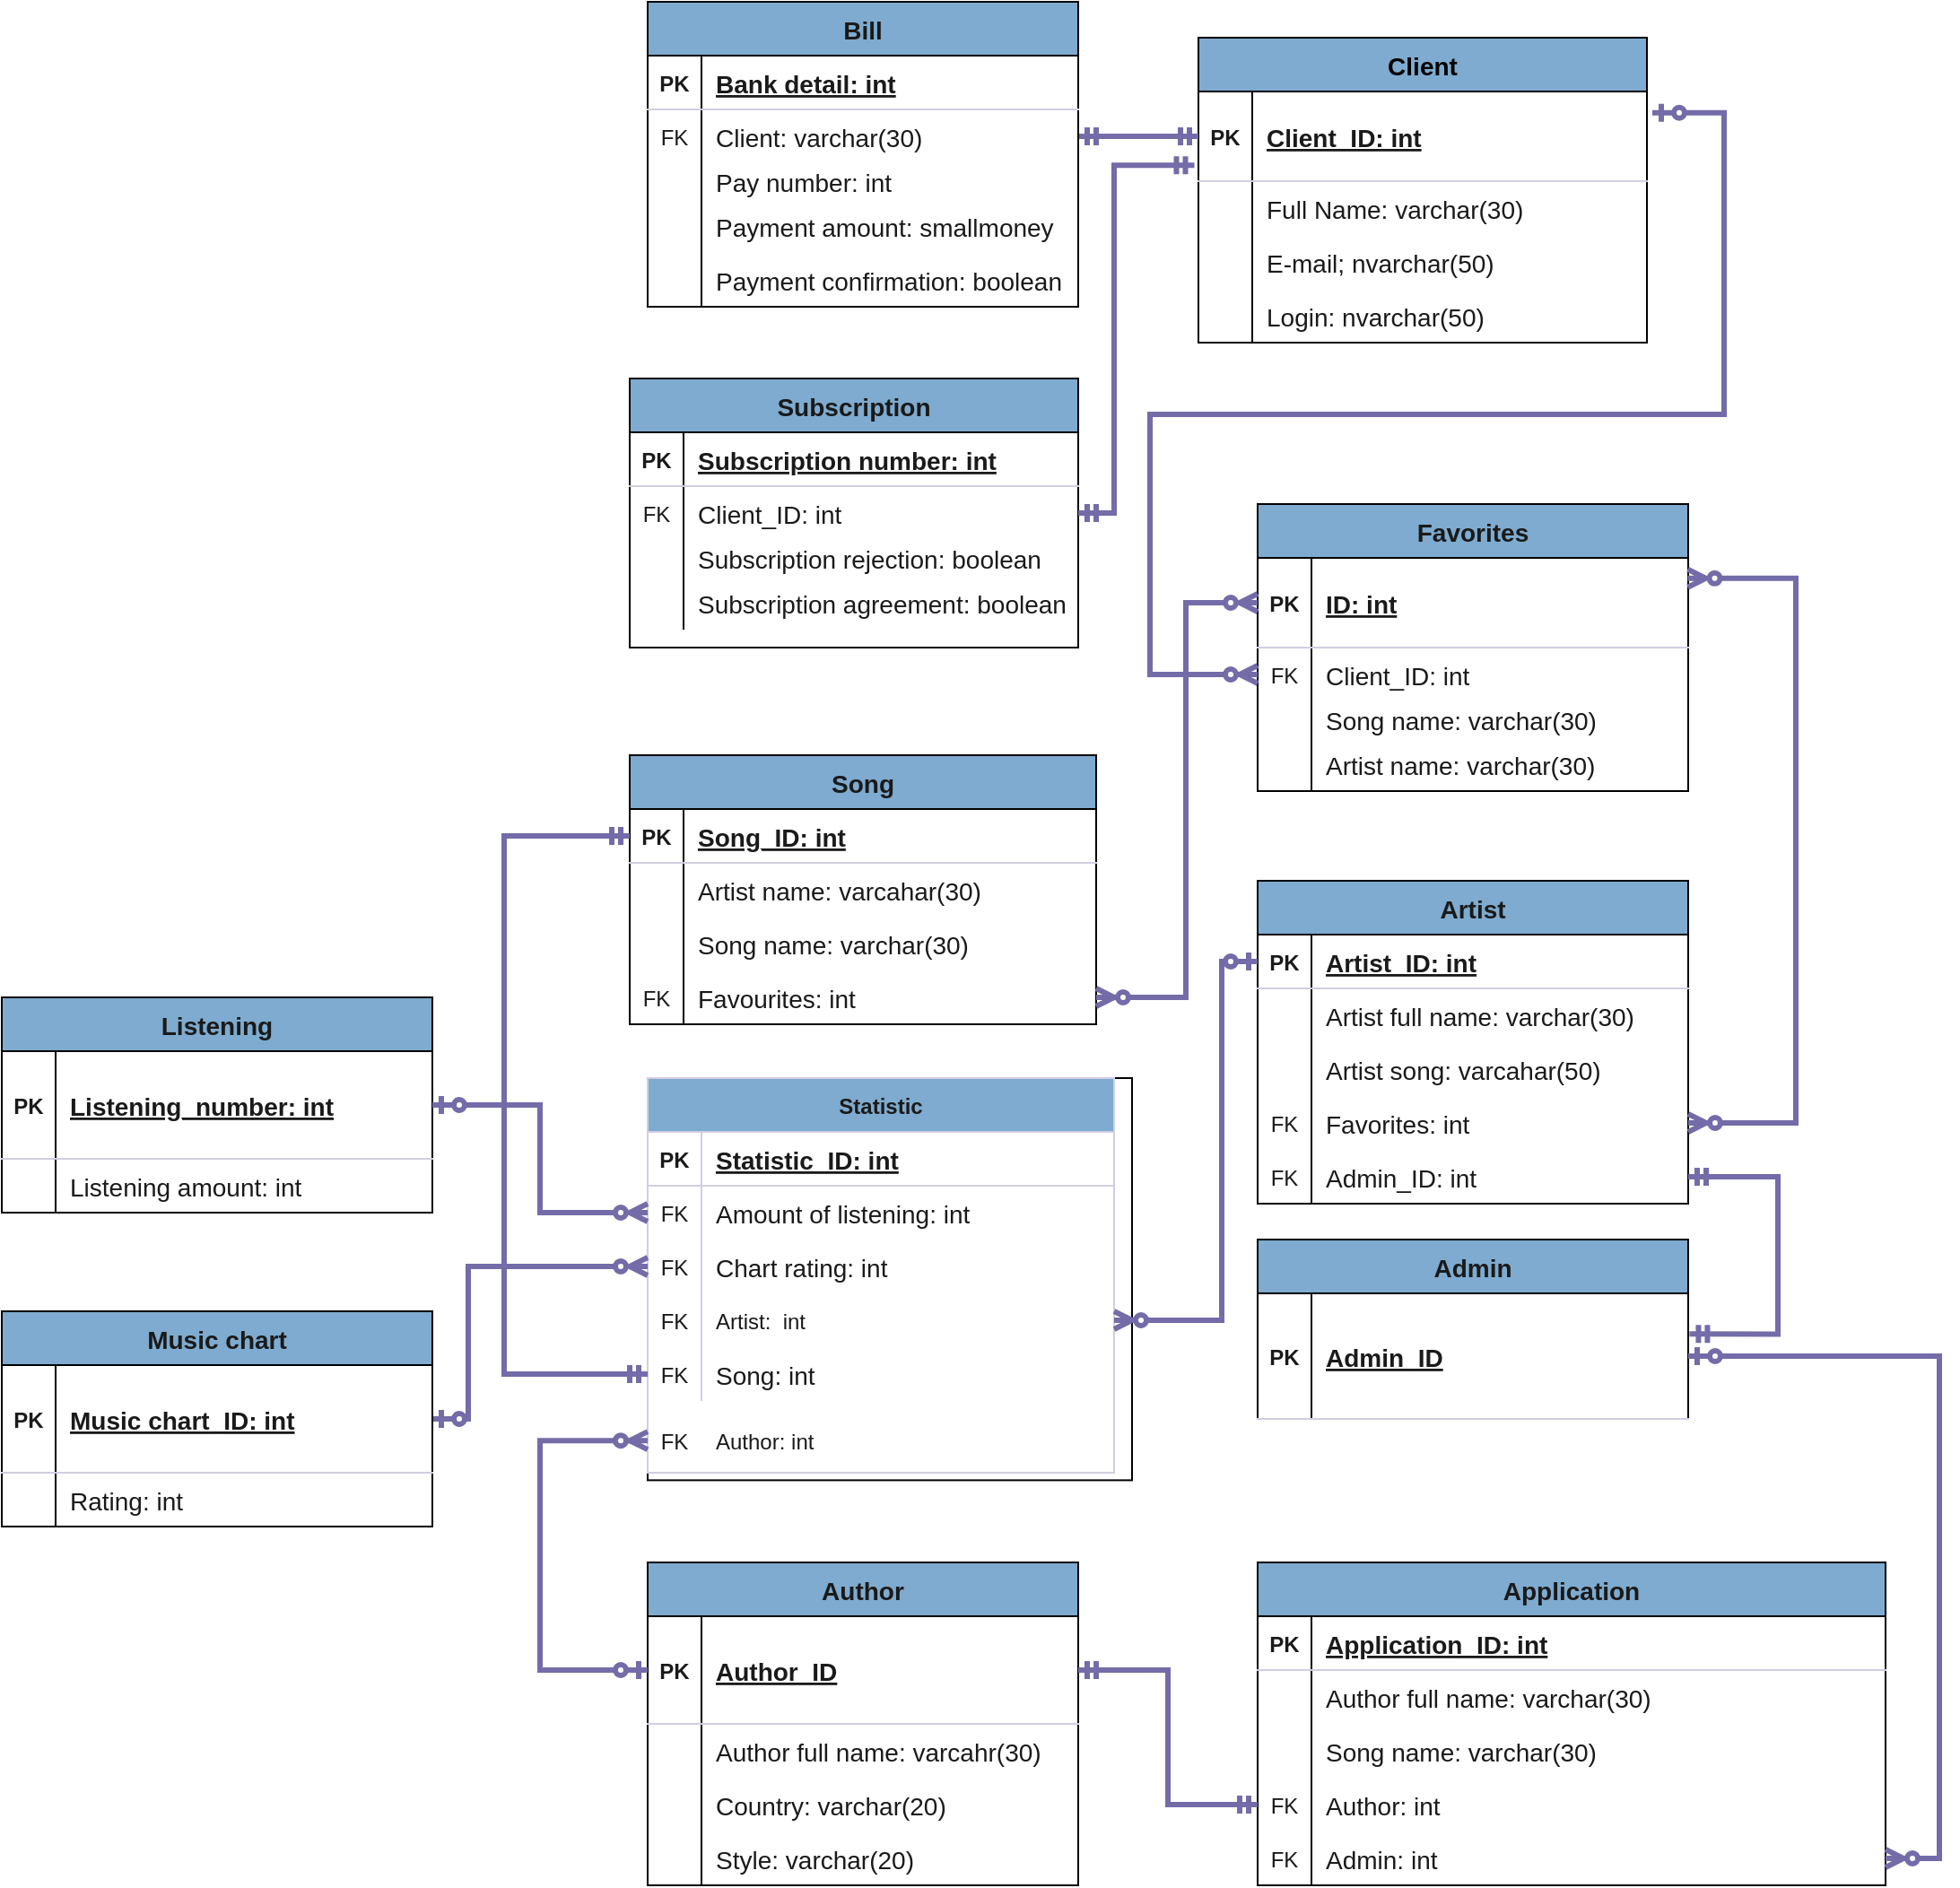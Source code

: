 <mxfile version="15.8.5" type="device"><diagram id="YhIW78KKG1MkZQojClb2" name="Страница 1"><mxGraphModel dx="2871" dy="978" grid="1" gridSize="10" guides="1" tooltips="1" connect="1" arrows="1" fold="1" page="1" pageScale="1" pageWidth="413" pageHeight="583" math="0" shadow="0"><root><mxCell id="0"/><mxCell id="1" parent="0"/><mxCell id="bTDtYaDf9AdeFOKU3OdR-14" value="Subscription" style="shape=table;startSize=30;container=1;collapsible=1;childLayout=tableLayout;fixedRows=1;rowLines=0;fontStyle=1;align=center;resizeLast=1;fillColor=#7EABCF;strokeColor=#000000;fontColor=#1A1A1A;rounded=0;fontSize=14;" parent="1" vertex="1"><mxGeometry x="-730" y="240" width="250" height="150" as="geometry"><mxRectangle x="70" y="980" width="90" height="30" as="alternateBounds"/></mxGeometry></mxCell><mxCell id="bTDtYaDf9AdeFOKU3OdR-15" value="" style="shape=partialRectangle;collapsible=0;dropTarget=0;pointerEvents=0;fillColor=none;top=0;left=0;bottom=1;right=0;points=[[0,0.5],[1,0.5]];portConstraint=eastwest;strokeColor=#D0CEE2;fontColor=#1A1A1A;rounded=0;" parent="bTDtYaDf9AdeFOKU3OdR-14" vertex="1"><mxGeometry y="30" width="250" height="30" as="geometry"/></mxCell><mxCell id="bTDtYaDf9AdeFOKU3OdR-16" value="PK" style="shape=partialRectangle;connectable=0;fillColor=none;top=0;left=0;bottom=0;right=0;fontStyle=1;overflow=hidden;strokeColor=#D0CEE2;fontColor=#1A1A1A;rounded=0;" parent="bTDtYaDf9AdeFOKU3OdR-15" vertex="1"><mxGeometry width="30" height="30" as="geometry"><mxRectangle width="30" height="30" as="alternateBounds"/></mxGeometry></mxCell><mxCell id="bTDtYaDf9AdeFOKU3OdR-17" value="Subscription number: int" style="shape=partialRectangle;connectable=0;fillColor=none;top=0;left=0;bottom=0;right=0;align=left;spacingLeft=6;fontStyle=5;overflow=hidden;strokeColor=#D0CEE2;fontColor=#1A1A1A;rounded=0;fontSize=14;" parent="bTDtYaDf9AdeFOKU3OdR-15" vertex="1"><mxGeometry x="30" width="220" height="30" as="geometry"><mxRectangle width="220" height="30" as="alternateBounds"/></mxGeometry></mxCell><mxCell id="bTDtYaDf9AdeFOKU3OdR-18" value="" style="shape=partialRectangle;collapsible=0;dropTarget=0;pointerEvents=0;fillColor=none;top=0;left=0;bottom=0;right=0;points=[[0,0.5],[1,0.5]];portConstraint=eastwest;strokeColor=#D0CEE2;fontColor=#1A1A1A;rounded=0;" parent="bTDtYaDf9AdeFOKU3OdR-14" vertex="1"><mxGeometry y="60" width="250" height="30" as="geometry"/></mxCell><mxCell id="bTDtYaDf9AdeFOKU3OdR-19" value="FK" style="shape=partialRectangle;connectable=0;fillColor=none;top=0;left=0;bottom=0;right=0;editable=1;overflow=hidden;strokeColor=#D0CEE2;fontColor=#1A1A1A;rounded=0;" parent="bTDtYaDf9AdeFOKU3OdR-18" vertex="1"><mxGeometry width="30" height="30" as="geometry"><mxRectangle width="30" height="30" as="alternateBounds"/></mxGeometry></mxCell><mxCell id="bTDtYaDf9AdeFOKU3OdR-20" value="Client_ID: int" style="shape=partialRectangle;connectable=0;fillColor=none;top=0;left=0;bottom=0;right=0;align=left;spacingLeft=6;overflow=hidden;strokeColor=#D0CEE2;fontColor=#1A1A1A;rounded=0;fontSize=14;" parent="bTDtYaDf9AdeFOKU3OdR-18" vertex="1"><mxGeometry x="30" width="220" height="30" as="geometry"><mxRectangle width="220" height="30" as="alternateBounds"/></mxGeometry></mxCell><mxCell id="bTDtYaDf9AdeFOKU3OdR-21" value="" style="shape=partialRectangle;collapsible=0;dropTarget=0;pointerEvents=0;fillColor=none;top=0;left=0;bottom=0;right=0;points=[[0,0.5],[1,0.5]];portConstraint=eastwest;strokeColor=#D0CEE2;fontColor=#1A1A1A;rounded=0;" parent="bTDtYaDf9AdeFOKU3OdR-14" vertex="1"><mxGeometry y="90" width="250" height="20" as="geometry"/></mxCell><mxCell id="bTDtYaDf9AdeFOKU3OdR-22" value="" style="shape=partialRectangle;connectable=0;fillColor=none;top=0;left=0;bottom=0;right=0;editable=1;overflow=hidden;strokeColor=#D0CEE2;fontColor=#1A1A1A;rounded=0;" parent="bTDtYaDf9AdeFOKU3OdR-21" vertex="1"><mxGeometry width="30" height="20" as="geometry"><mxRectangle width="30" height="20" as="alternateBounds"/></mxGeometry></mxCell><mxCell id="bTDtYaDf9AdeFOKU3OdR-23" value="Subscription rejection: boolean" style="shape=partialRectangle;connectable=0;fillColor=none;top=0;left=0;bottom=0;right=0;align=left;spacingLeft=6;overflow=hidden;strokeColor=#D0CEE2;fontColor=#1A1A1A;rounded=0;fontSize=14;" parent="bTDtYaDf9AdeFOKU3OdR-21" vertex="1"><mxGeometry x="30" width="220" height="20" as="geometry"><mxRectangle width="220" height="20" as="alternateBounds"/></mxGeometry></mxCell><mxCell id="PjlkUZ5OX0f8tVh_GBR--13" value="" style="shape=partialRectangle;collapsible=0;dropTarget=0;pointerEvents=0;fillColor=none;top=0;left=0;bottom=0;right=0;points=[[0,0.5],[1,0.5]];portConstraint=eastwest;strokeColor=#D0CEE2;fontColor=#1A1A1A;rounded=0;" parent="bTDtYaDf9AdeFOKU3OdR-14" vertex="1"><mxGeometry y="110" width="250" height="30" as="geometry"/></mxCell><mxCell id="PjlkUZ5OX0f8tVh_GBR--14" value="" style="shape=partialRectangle;connectable=0;fillColor=none;top=0;left=0;bottom=0;right=0;editable=1;overflow=hidden;strokeColor=#D0CEE2;fontColor=#1A1A1A;rounded=0;" parent="PjlkUZ5OX0f8tVh_GBR--13" vertex="1"><mxGeometry width="30" height="30" as="geometry"><mxRectangle width="30" height="30" as="alternateBounds"/></mxGeometry></mxCell><mxCell id="PjlkUZ5OX0f8tVh_GBR--15" value="Subscription agreement: boolean" style="shape=partialRectangle;connectable=0;fillColor=none;top=0;left=0;bottom=0;right=0;align=left;spacingLeft=6;overflow=hidden;strokeColor=#D0CEE2;fontColor=#1A1A1A;rounded=0;fontSize=14;" parent="PjlkUZ5OX0f8tVh_GBR--13" vertex="1"><mxGeometry x="30" width="220" height="30" as="geometry"><mxRectangle width="220" height="30" as="alternateBounds"/></mxGeometry></mxCell><mxCell id="bTDtYaDf9AdeFOKU3OdR-27" value="Favorites" style="shape=table;startSize=30;container=1;collapsible=1;childLayout=tableLayout;fixedRows=1;rowLines=0;fontStyle=1;align=center;resizeLast=1;fillColor=#7EABCF;strokeColor=#000000;fontColor=#1A1A1A;rounded=0;fontSize=14;" parent="1" vertex="1"><mxGeometry x="-380" y="310" width="240" height="160" as="geometry"/></mxCell><mxCell id="bTDtYaDf9AdeFOKU3OdR-28" value="" style="shape=partialRectangle;collapsible=0;dropTarget=0;pointerEvents=0;fillColor=none;top=0;left=0;bottom=1;right=0;points=[[0,0.5],[1,0.5]];portConstraint=eastwest;strokeColor=#D0CEE2;fontColor=#1A1A1A;rounded=0;" parent="bTDtYaDf9AdeFOKU3OdR-27" vertex="1"><mxGeometry y="30" width="240" height="50" as="geometry"/></mxCell><mxCell id="bTDtYaDf9AdeFOKU3OdR-29" value="PK" style="shape=partialRectangle;connectable=0;fillColor=none;top=0;left=0;bottom=0;right=0;fontStyle=1;overflow=hidden;strokeColor=#D0CEE2;fontColor=#1A1A1A;rounded=0;" parent="bTDtYaDf9AdeFOKU3OdR-28" vertex="1"><mxGeometry width="30" height="50" as="geometry"><mxRectangle width="30" height="50" as="alternateBounds"/></mxGeometry></mxCell><mxCell id="bTDtYaDf9AdeFOKU3OdR-30" value="ID: int" style="shape=partialRectangle;connectable=0;fillColor=none;top=0;left=0;bottom=0;right=0;align=left;spacingLeft=6;fontStyle=5;overflow=hidden;strokeColor=#D0CEE2;fontColor=#1A1A1A;rounded=0;fontSize=14;" parent="bTDtYaDf9AdeFOKU3OdR-28" vertex="1"><mxGeometry x="30" width="210" height="50" as="geometry"><mxRectangle width="210" height="50" as="alternateBounds"/></mxGeometry></mxCell><mxCell id="bTDtYaDf9AdeFOKU3OdR-31" value="" style="shape=partialRectangle;collapsible=0;dropTarget=0;pointerEvents=0;fillColor=none;top=0;left=0;bottom=0;right=0;points=[[0,0.5],[1,0.5]];portConstraint=eastwest;strokeColor=#D0CEE2;fontColor=#1A1A1A;rounded=0;" parent="bTDtYaDf9AdeFOKU3OdR-27" vertex="1"><mxGeometry y="80" width="240" height="30" as="geometry"/></mxCell><mxCell id="bTDtYaDf9AdeFOKU3OdR-32" value="FK" style="shape=partialRectangle;connectable=0;fillColor=none;top=0;left=0;bottom=0;right=0;editable=1;overflow=hidden;strokeColor=#D0CEE2;fontColor=#1A1A1A;rounded=0;" parent="bTDtYaDf9AdeFOKU3OdR-31" vertex="1"><mxGeometry width="30" height="30" as="geometry"><mxRectangle width="30" height="30" as="alternateBounds"/></mxGeometry></mxCell><mxCell id="bTDtYaDf9AdeFOKU3OdR-33" value="Client_ID: int" style="shape=partialRectangle;connectable=0;fillColor=none;top=0;left=0;bottom=0;right=0;align=left;spacingLeft=6;overflow=hidden;strokeColor=#D0CEE2;fontColor=#1A1A1A;rounded=0;fontSize=14;" parent="bTDtYaDf9AdeFOKU3OdR-31" vertex="1"><mxGeometry x="30" width="210" height="30" as="geometry"><mxRectangle width="210" height="30" as="alternateBounds"/></mxGeometry></mxCell><mxCell id="bTDtYaDf9AdeFOKU3OdR-37" value="" style="shape=partialRectangle;collapsible=0;dropTarget=0;pointerEvents=0;fillColor=none;top=0;left=0;bottom=0;right=0;points=[[0,0.5],[1,0.5]];portConstraint=eastwest;strokeColor=#D0CEE2;fontColor=#1A1A1A;rounded=0;" parent="bTDtYaDf9AdeFOKU3OdR-27" vertex="1"><mxGeometry y="110" width="240" height="20" as="geometry"/></mxCell><mxCell id="bTDtYaDf9AdeFOKU3OdR-38" value="" style="shape=partialRectangle;connectable=0;fillColor=none;top=0;left=0;bottom=0;right=0;editable=1;overflow=hidden;strokeColor=#D0CEE2;fontColor=#1A1A1A;rounded=0;" parent="bTDtYaDf9AdeFOKU3OdR-37" vertex="1"><mxGeometry width="30" height="20" as="geometry"><mxRectangle width="30" height="20" as="alternateBounds"/></mxGeometry></mxCell><mxCell id="bTDtYaDf9AdeFOKU3OdR-39" value="Song name: varchar(30)" style="shape=partialRectangle;connectable=0;fillColor=none;top=0;left=0;bottom=0;right=0;align=left;spacingLeft=6;overflow=hidden;strokeColor=#D0CEE2;fontColor=#1A1A1A;rounded=0;fontSize=14;" parent="bTDtYaDf9AdeFOKU3OdR-37" vertex="1"><mxGeometry x="30" width="210" height="20" as="geometry"><mxRectangle width="210" height="20" as="alternateBounds"/></mxGeometry></mxCell><mxCell id="bTDtYaDf9AdeFOKU3OdR-68" value="" style="shape=partialRectangle;collapsible=0;dropTarget=0;pointerEvents=0;fillColor=none;top=0;left=0;bottom=0;right=0;points=[[0,0.5],[1,0.5]];portConstraint=eastwest;strokeColor=#D0CEE2;fontColor=#1A1A1A;rounded=0;" parent="bTDtYaDf9AdeFOKU3OdR-27" vertex="1"><mxGeometry y="130" width="240" height="30" as="geometry"/></mxCell><mxCell id="bTDtYaDf9AdeFOKU3OdR-69" value="" style="shape=partialRectangle;connectable=0;fillColor=none;top=0;left=0;bottom=0;right=0;editable=1;overflow=hidden;strokeColor=#D0CEE2;fontColor=#1A1A1A;rounded=0;" parent="bTDtYaDf9AdeFOKU3OdR-68" vertex="1"><mxGeometry width="30" height="30" as="geometry"><mxRectangle width="30" height="30" as="alternateBounds"/></mxGeometry></mxCell><mxCell id="bTDtYaDf9AdeFOKU3OdR-70" value="Artist name: varchar(30)" style="shape=partialRectangle;connectable=0;fillColor=none;top=0;left=0;bottom=0;right=0;align=left;spacingLeft=6;overflow=hidden;strokeColor=#D0CEE2;fontColor=#1A1A1A;rounded=0;fontSize=14;" parent="bTDtYaDf9AdeFOKU3OdR-68" vertex="1"><mxGeometry x="30" width="210" height="30" as="geometry"><mxRectangle width="210" height="30" as="alternateBounds"/></mxGeometry></mxCell><mxCell id="bTDtYaDf9AdeFOKU3OdR-53" value="Application" style="shape=table;startSize=30;container=1;collapsible=1;childLayout=tableLayout;fixedRows=1;rowLines=0;fontStyle=1;align=center;resizeLast=1;fillColor=#7EABCF;strokeColor=#000000;fontColor=#1A1A1A;rounded=0;fontSize=14;" parent="1" vertex="1"><mxGeometry x="-380" y="900" width="350" height="180" as="geometry"/></mxCell><mxCell id="bTDtYaDf9AdeFOKU3OdR-54" value="" style="shape=partialRectangle;collapsible=0;dropTarget=0;pointerEvents=0;fillColor=none;top=0;left=0;bottom=1;right=0;points=[[0,0.5],[1,0.5]];portConstraint=eastwest;strokeColor=#D0CEE2;fontColor=#1A1A1A;rounded=0;" parent="bTDtYaDf9AdeFOKU3OdR-53" vertex="1"><mxGeometry y="30" width="350" height="30" as="geometry"/></mxCell><mxCell id="bTDtYaDf9AdeFOKU3OdR-55" value="PK" style="shape=partialRectangle;connectable=0;fillColor=none;top=0;left=0;bottom=0;right=0;fontStyle=1;overflow=hidden;strokeColor=#D0CEE2;fontColor=#1A1A1A;rounded=0;" parent="bTDtYaDf9AdeFOKU3OdR-54" vertex="1"><mxGeometry width="30" height="30" as="geometry"><mxRectangle width="30" height="30" as="alternateBounds"/></mxGeometry></mxCell><mxCell id="bTDtYaDf9AdeFOKU3OdR-56" value="Application_ID: int" style="shape=partialRectangle;connectable=0;fillColor=none;top=0;left=0;bottom=0;right=0;align=left;spacingLeft=6;fontStyle=5;overflow=hidden;strokeColor=#D0CEE2;fontColor=#1A1A1A;rounded=0;fontSize=14;" parent="bTDtYaDf9AdeFOKU3OdR-54" vertex="1"><mxGeometry x="30" width="320" height="30" as="geometry"><mxRectangle width="320" height="30" as="alternateBounds"/></mxGeometry></mxCell><mxCell id="bTDtYaDf9AdeFOKU3OdR-57" value="" style="shape=partialRectangle;collapsible=0;dropTarget=0;pointerEvents=0;fillColor=none;top=0;left=0;bottom=0;right=0;points=[[0,0.5],[1,0.5]];portConstraint=eastwest;strokeColor=#D0CEE2;fontColor=#1A1A1A;rounded=0;" parent="bTDtYaDf9AdeFOKU3OdR-53" vertex="1"><mxGeometry y="60" width="350" height="30" as="geometry"/></mxCell><mxCell id="bTDtYaDf9AdeFOKU3OdR-58" value="" style="shape=partialRectangle;connectable=0;fillColor=none;top=0;left=0;bottom=0;right=0;editable=1;overflow=hidden;strokeColor=#D0CEE2;fontColor=#1A1A1A;rounded=0;" parent="bTDtYaDf9AdeFOKU3OdR-57" vertex="1"><mxGeometry width="30" height="30" as="geometry"><mxRectangle width="30" height="30" as="alternateBounds"/></mxGeometry></mxCell><mxCell id="bTDtYaDf9AdeFOKU3OdR-59" value="Author full name: varchar(30)" style="shape=partialRectangle;connectable=0;fillColor=none;top=0;left=0;bottom=0;right=0;align=left;spacingLeft=6;overflow=hidden;strokeColor=#D0CEE2;fontColor=#1A1A1A;rounded=0;fontSize=14;" parent="bTDtYaDf9AdeFOKU3OdR-57" vertex="1"><mxGeometry x="30" width="320" height="30" as="geometry"><mxRectangle width="320" height="30" as="alternateBounds"/></mxGeometry></mxCell><mxCell id="bTDtYaDf9AdeFOKU3OdR-63" value="" style="shape=partialRectangle;collapsible=0;dropTarget=0;pointerEvents=0;fillColor=none;top=0;left=0;bottom=0;right=0;points=[[0,0.5],[1,0.5]];portConstraint=eastwest;strokeColor=#D0CEE2;fontColor=#1A1A1A;rounded=0;" parent="bTDtYaDf9AdeFOKU3OdR-53" vertex="1"><mxGeometry y="90" width="350" height="30" as="geometry"/></mxCell><mxCell id="bTDtYaDf9AdeFOKU3OdR-64" value="" style="shape=partialRectangle;connectable=0;fillColor=none;top=0;left=0;bottom=0;right=0;editable=1;overflow=hidden;strokeColor=#D0CEE2;fontColor=#1A1A1A;rounded=0;" parent="bTDtYaDf9AdeFOKU3OdR-63" vertex="1"><mxGeometry width="30" height="30" as="geometry"><mxRectangle width="30" height="30" as="alternateBounds"/></mxGeometry></mxCell><mxCell id="bTDtYaDf9AdeFOKU3OdR-65" value="Song name: varchar(30)" style="shape=partialRectangle;connectable=0;fillColor=none;top=0;left=0;bottom=0;right=0;align=left;spacingLeft=6;overflow=hidden;strokeColor=#D0CEE2;fontColor=#1A1A1A;rounded=0;fontSize=14;" parent="bTDtYaDf9AdeFOKU3OdR-63" vertex="1"><mxGeometry x="30" width="320" height="30" as="geometry"><mxRectangle width="320" height="30" as="alternateBounds"/></mxGeometry></mxCell><mxCell id="PjlkUZ5OX0f8tVh_GBR--43" value="" style="shape=partialRectangle;collapsible=0;dropTarget=0;pointerEvents=0;fillColor=none;top=0;left=0;bottom=0;right=0;points=[[0,0.5],[1,0.5]];portConstraint=eastwest;strokeColor=#D0CEE2;fontColor=#1A1A1A;rounded=0;" parent="bTDtYaDf9AdeFOKU3OdR-53" vertex="1"><mxGeometry y="120" width="350" height="30" as="geometry"/></mxCell><mxCell id="PjlkUZ5OX0f8tVh_GBR--44" value="FK" style="shape=partialRectangle;connectable=0;fillColor=none;top=0;left=0;bottom=0;right=0;editable=1;overflow=hidden;strokeColor=#D0CEE2;fontColor=#1A1A1A;rounded=0;" parent="PjlkUZ5OX0f8tVh_GBR--43" vertex="1"><mxGeometry width="30" height="30" as="geometry"><mxRectangle width="30" height="30" as="alternateBounds"/></mxGeometry></mxCell><mxCell id="PjlkUZ5OX0f8tVh_GBR--45" value="Author: int" style="shape=partialRectangle;connectable=0;fillColor=none;top=0;left=0;bottom=0;right=0;align=left;spacingLeft=6;overflow=hidden;strokeColor=#D0CEE2;fontColor=#1A1A1A;rounded=0;fontSize=14;" parent="PjlkUZ5OX0f8tVh_GBR--43" vertex="1"><mxGeometry x="30" width="320" height="30" as="geometry"><mxRectangle width="320" height="30" as="alternateBounds"/></mxGeometry></mxCell><mxCell id="PjlkUZ5OX0f8tVh_GBR--47" value="" style="shape=partialRectangle;collapsible=0;dropTarget=0;pointerEvents=0;fillColor=none;top=0;left=0;bottom=0;right=0;points=[[0,0.5],[1,0.5]];portConstraint=eastwest;strokeColor=#D0CEE2;fontColor=#1A1A1A;rounded=0;" parent="bTDtYaDf9AdeFOKU3OdR-53" vertex="1"><mxGeometry y="150" width="350" height="30" as="geometry"/></mxCell><mxCell id="PjlkUZ5OX0f8tVh_GBR--48" value="FK" style="shape=partialRectangle;connectable=0;fillColor=none;top=0;left=0;bottom=0;right=0;editable=1;overflow=hidden;strokeColor=#D0CEE2;fontColor=#1A1A1A;rounded=0;" parent="PjlkUZ5OX0f8tVh_GBR--47" vertex="1"><mxGeometry width="30" height="30" as="geometry"><mxRectangle width="30" height="30" as="alternateBounds"/></mxGeometry></mxCell><mxCell id="PjlkUZ5OX0f8tVh_GBR--49" value="Admin: int" style="shape=partialRectangle;connectable=0;fillColor=none;top=0;left=0;bottom=0;right=0;align=left;spacingLeft=6;overflow=hidden;strokeColor=#D0CEE2;fontColor=#1A1A1A;rounded=0;fontSize=14;" parent="PjlkUZ5OX0f8tVh_GBR--47" vertex="1"><mxGeometry x="30" width="320" height="30" as="geometry"><mxRectangle width="320" height="30" as="alternateBounds"/></mxGeometry></mxCell><mxCell id="vaGClf--qKDdyNfcCEsQ-5" value="Artist" style="shape=table;startSize=30;container=1;collapsible=1;childLayout=tableLayout;fixedRows=1;rowLines=0;fontStyle=1;align=center;resizeLast=1;fillColor=#7EABCF;strokeColor=#000000;fontColor=#1A1A1A;rounded=0;fontSize=14;" parent="1" vertex="1"><mxGeometry x="-380" y="520" width="240" height="180" as="geometry"/></mxCell><mxCell id="vaGClf--qKDdyNfcCEsQ-6" value="" style="shape=partialRectangle;collapsible=0;dropTarget=0;pointerEvents=0;fillColor=none;top=0;left=0;bottom=1;right=0;points=[[0,0.5],[1,0.5]];portConstraint=eastwest;strokeColor=#D0CEE2;fontColor=#1A1A1A;rounded=0;" parent="vaGClf--qKDdyNfcCEsQ-5" vertex="1"><mxGeometry y="30" width="240" height="30" as="geometry"/></mxCell><mxCell id="vaGClf--qKDdyNfcCEsQ-7" value="PK" style="shape=partialRectangle;connectable=0;fillColor=none;top=0;left=0;bottom=0;right=0;fontStyle=1;overflow=hidden;strokeColor=#D0CEE2;fontColor=#1A1A1A;rounded=0;" parent="vaGClf--qKDdyNfcCEsQ-6" vertex="1"><mxGeometry width="30" height="30" as="geometry"><mxRectangle width="30" height="30" as="alternateBounds"/></mxGeometry></mxCell><mxCell id="vaGClf--qKDdyNfcCEsQ-8" value="Artist_ID: int" style="shape=partialRectangle;connectable=0;fillColor=none;top=0;left=0;bottom=0;right=0;align=left;spacingLeft=6;fontStyle=5;overflow=hidden;strokeColor=#D0CEE2;fontColor=#1A1A1A;rounded=0;fontSize=14;" parent="vaGClf--qKDdyNfcCEsQ-6" vertex="1"><mxGeometry x="30" width="210" height="30" as="geometry"><mxRectangle width="210" height="30" as="alternateBounds"/></mxGeometry></mxCell><mxCell id="vaGClf--qKDdyNfcCEsQ-9" value="" style="shape=partialRectangle;collapsible=0;dropTarget=0;pointerEvents=0;fillColor=none;top=0;left=0;bottom=0;right=0;points=[[0,0.5],[1,0.5]];portConstraint=eastwest;strokeColor=#D0CEE2;fontColor=#1A1A1A;rounded=0;" parent="vaGClf--qKDdyNfcCEsQ-5" vertex="1"><mxGeometry y="60" width="240" height="30" as="geometry"/></mxCell><mxCell id="vaGClf--qKDdyNfcCEsQ-10" value="" style="shape=partialRectangle;connectable=0;fillColor=none;top=0;left=0;bottom=0;right=0;editable=1;overflow=hidden;strokeColor=#D0CEE2;fontColor=#1A1A1A;rounded=0;" parent="vaGClf--qKDdyNfcCEsQ-9" vertex="1"><mxGeometry width="30" height="30" as="geometry"><mxRectangle width="30" height="30" as="alternateBounds"/></mxGeometry></mxCell><mxCell id="vaGClf--qKDdyNfcCEsQ-11" value="Artist full name: varchar(30)" style="shape=partialRectangle;connectable=0;fillColor=none;top=0;left=0;bottom=0;right=0;align=left;spacingLeft=6;overflow=hidden;strokeColor=#D0CEE2;fontColor=#1A1A1A;rounded=0;fontSize=14;" parent="vaGClf--qKDdyNfcCEsQ-9" vertex="1"><mxGeometry x="30" width="210" height="30" as="geometry"><mxRectangle width="210" height="30" as="alternateBounds"/></mxGeometry></mxCell><mxCell id="vaGClf--qKDdyNfcCEsQ-12" value="" style="shape=partialRectangle;collapsible=0;dropTarget=0;pointerEvents=0;fillColor=none;top=0;left=0;bottom=0;right=0;points=[[0,0.5],[1,0.5]];portConstraint=eastwest;strokeColor=#D0CEE2;fontColor=#1A1A1A;rounded=0;" parent="vaGClf--qKDdyNfcCEsQ-5" vertex="1"><mxGeometry y="90" width="240" height="30" as="geometry"/></mxCell><mxCell id="vaGClf--qKDdyNfcCEsQ-13" value="" style="shape=partialRectangle;connectable=0;fillColor=none;top=0;left=0;bottom=0;right=0;editable=1;overflow=hidden;strokeColor=#D0CEE2;fontColor=#1A1A1A;rounded=0;" parent="vaGClf--qKDdyNfcCEsQ-12" vertex="1"><mxGeometry width="30" height="30" as="geometry"><mxRectangle width="30" height="30" as="alternateBounds"/></mxGeometry></mxCell><mxCell id="vaGClf--qKDdyNfcCEsQ-14" value="Artist song: varcahar(50)" style="shape=partialRectangle;connectable=0;fillColor=none;top=0;left=0;bottom=0;right=0;align=left;spacingLeft=6;overflow=hidden;strokeColor=#D0CEE2;fontColor=#1A1A1A;rounded=0;fontSize=14;" parent="vaGClf--qKDdyNfcCEsQ-12" vertex="1"><mxGeometry x="30" width="210" height="30" as="geometry"><mxRectangle width="210" height="30" as="alternateBounds"/></mxGeometry></mxCell><mxCell id="PjlkUZ5OX0f8tVh_GBR--20" value="" style="shape=partialRectangle;collapsible=0;dropTarget=0;pointerEvents=0;fillColor=none;top=0;left=0;bottom=0;right=0;points=[[0,0.5],[1,0.5]];portConstraint=eastwest;strokeColor=#D0CEE2;fontColor=#1A1A1A;rounded=0;" parent="vaGClf--qKDdyNfcCEsQ-5" vertex="1"><mxGeometry y="120" width="240" height="30" as="geometry"/></mxCell><mxCell id="PjlkUZ5OX0f8tVh_GBR--21" value="FK" style="shape=partialRectangle;connectable=0;fillColor=none;top=0;left=0;bottom=0;right=0;editable=1;overflow=hidden;strokeColor=#D0CEE2;fontColor=#1A1A1A;rounded=0;" parent="PjlkUZ5OX0f8tVh_GBR--20" vertex="1"><mxGeometry width="30" height="30" as="geometry"><mxRectangle width="30" height="30" as="alternateBounds"/></mxGeometry></mxCell><mxCell id="PjlkUZ5OX0f8tVh_GBR--22" value="Favorites: int" style="shape=partialRectangle;connectable=0;fillColor=none;top=0;left=0;bottom=0;right=0;align=left;spacingLeft=6;overflow=hidden;strokeColor=#D0CEE2;fontColor=#1A1A1A;rounded=0;fontSize=14;" parent="PjlkUZ5OX0f8tVh_GBR--20" vertex="1"><mxGeometry x="30" width="210" height="30" as="geometry"><mxRectangle width="210" height="30" as="alternateBounds"/></mxGeometry></mxCell><mxCell id="PjlkUZ5OX0f8tVh_GBR--50" value="" style="shape=partialRectangle;collapsible=0;dropTarget=0;pointerEvents=0;fillColor=none;top=0;left=0;bottom=0;right=0;points=[[0,0.5],[1,0.5]];portConstraint=eastwest;strokeColor=#D0CEE2;fontColor=#1A1A1A;rounded=0;" parent="vaGClf--qKDdyNfcCEsQ-5" vertex="1"><mxGeometry y="150" width="240" height="30" as="geometry"/></mxCell><mxCell id="PjlkUZ5OX0f8tVh_GBR--51" value="FK" style="shape=partialRectangle;connectable=0;fillColor=none;top=0;left=0;bottom=0;right=0;editable=1;overflow=hidden;strokeColor=#D0CEE2;fontColor=#1A1A1A;rounded=0;" parent="PjlkUZ5OX0f8tVh_GBR--50" vertex="1"><mxGeometry width="30" height="30" as="geometry"><mxRectangle width="30" height="30" as="alternateBounds"/></mxGeometry></mxCell><mxCell id="PjlkUZ5OX0f8tVh_GBR--52" value="Admin_ID: int" style="shape=partialRectangle;connectable=0;fillColor=none;top=0;left=0;bottom=0;right=0;align=left;spacingLeft=6;overflow=hidden;strokeColor=#D0CEE2;fontColor=#1A1A1A;rounded=0;fontSize=14;" parent="PjlkUZ5OX0f8tVh_GBR--50" vertex="1"><mxGeometry x="30" width="210" height="30" as="geometry"><mxRectangle width="210" height="30" as="alternateBounds"/></mxGeometry></mxCell><mxCell id="vaGClf--qKDdyNfcCEsQ-21" value="Song" style="shape=table;startSize=30;container=1;collapsible=1;childLayout=tableLayout;fixedRows=1;rowLines=0;fontStyle=1;align=center;resizeLast=1;fillColor=#7EABCF;strokeColor=#000000;fontColor=#1A1A1A;rounded=0;fontSize=14;" parent="1" vertex="1"><mxGeometry x="-730" y="450" width="260" height="150" as="geometry"/></mxCell><mxCell id="vaGClf--qKDdyNfcCEsQ-22" value="" style="shape=partialRectangle;collapsible=0;dropTarget=0;pointerEvents=0;fillColor=none;top=0;left=0;bottom=1;right=0;points=[[0,0.5],[1,0.5]];portConstraint=eastwest;strokeColor=#D0CEE2;fontColor=#1A1A1A;rounded=0;" parent="vaGClf--qKDdyNfcCEsQ-21" vertex="1"><mxGeometry y="30" width="260" height="30" as="geometry"/></mxCell><mxCell id="vaGClf--qKDdyNfcCEsQ-23" value="PK" style="shape=partialRectangle;connectable=0;fillColor=none;top=0;left=0;bottom=0;right=0;fontStyle=1;overflow=hidden;strokeColor=#D0CEE2;fontColor=#1A1A1A;rounded=0;" parent="vaGClf--qKDdyNfcCEsQ-22" vertex="1"><mxGeometry width="30" height="30" as="geometry"><mxRectangle width="30" height="30" as="alternateBounds"/></mxGeometry></mxCell><mxCell id="vaGClf--qKDdyNfcCEsQ-24" value="Song_ID: int" style="shape=partialRectangle;connectable=0;fillColor=none;top=0;left=0;bottom=0;right=0;align=left;spacingLeft=6;fontStyle=5;overflow=hidden;strokeColor=#D0CEE2;fontColor=#1A1A1A;rounded=0;fontSize=14;" parent="vaGClf--qKDdyNfcCEsQ-22" vertex="1"><mxGeometry x="30" width="230" height="30" as="geometry"><mxRectangle width="230" height="30" as="alternateBounds"/></mxGeometry></mxCell><mxCell id="vaGClf--qKDdyNfcCEsQ-25" value="" style="shape=partialRectangle;collapsible=0;dropTarget=0;pointerEvents=0;fillColor=none;top=0;left=0;bottom=0;right=0;points=[[0,0.5],[1,0.5]];portConstraint=eastwest;strokeColor=#D0CEE2;fontColor=#1A1A1A;rounded=0;" parent="vaGClf--qKDdyNfcCEsQ-21" vertex="1"><mxGeometry y="60" width="260" height="30" as="geometry"/></mxCell><mxCell id="vaGClf--qKDdyNfcCEsQ-26" value="" style="shape=partialRectangle;connectable=0;fillColor=none;top=0;left=0;bottom=0;right=0;editable=1;overflow=hidden;strokeColor=#D0CEE2;fontColor=#1A1A1A;rounded=0;" parent="vaGClf--qKDdyNfcCEsQ-25" vertex="1"><mxGeometry width="30" height="30" as="geometry"><mxRectangle width="30" height="30" as="alternateBounds"/></mxGeometry></mxCell><mxCell id="vaGClf--qKDdyNfcCEsQ-27" value="Artist name: varcahar(30)" style="shape=partialRectangle;connectable=0;fillColor=none;top=0;left=0;bottom=0;right=0;align=left;spacingLeft=6;overflow=hidden;strokeColor=#D0CEE2;fontColor=#1A1A1A;rounded=0;fontSize=14;" parent="vaGClf--qKDdyNfcCEsQ-25" vertex="1"><mxGeometry x="30" width="230" height="30" as="geometry"><mxRectangle width="230" height="30" as="alternateBounds"/></mxGeometry></mxCell><mxCell id="vaGClf--qKDdyNfcCEsQ-28" value="" style="shape=partialRectangle;collapsible=0;dropTarget=0;pointerEvents=0;fillColor=none;top=0;left=0;bottom=0;right=0;points=[[0,0.5],[1,0.5]];portConstraint=eastwest;strokeColor=#D0CEE2;fontColor=#1A1A1A;rounded=0;" parent="vaGClf--qKDdyNfcCEsQ-21" vertex="1"><mxGeometry y="90" width="260" height="30" as="geometry"/></mxCell><mxCell id="vaGClf--qKDdyNfcCEsQ-29" value="" style="shape=partialRectangle;connectable=0;fillColor=none;top=0;left=0;bottom=0;right=0;editable=1;overflow=hidden;strokeColor=#D0CEE2;fontColor=#1A1A1A;rounded=0;" parent="vaGClf--qKDdyNfcCEsQ-28" vertex="1"><mxGeometry width="30" height="30" as="geometry"><mxRectangle width="30" height="30" as="alternateBounds"/></mxGeometry></mxCell><mxCell id="vaGClf--qKDdyNfcCEsQ-30" value="Song name: varchar(30)" style="shape=partialRectangle;connectable=0;fillColor=none;top=0;left=0;bottom=0;right=0;align=left;spacingLeft=6;overflow=hidden;strokeColor=#D0CEE2;fontColor=#1A1A1A;rounded=0;fontSize=14;" parent="vaGClf--qKDdyNfcCEsQ-28" vertex="1"><mxGeometry x="30" width="230" height="30" as="geometry"><mxRectangle width="230" height="30" as="alternateBounds"/></mxGeometry></mxCell><mxCell id="PjlkUZ5OX0f8tVh_GBR--17" value="" style="shape=partialRectangle;collapsible=0;dropTarget=0;pointerEvents=0;fillColor=none;top=0;left=0;bottom=0;right=0;points=[[0,0.5],[1,0.5]];portConstraint=eastwest;strokeColor=#D0CEE2;fontColor=#1A1A1A;rounded=0;" parent="vaGClf--qKDdyNfcCEsQ-21" vertex="1"><mxGeometry y="120" width="260" height="30" as="geometry"/></mxCell><mxCell id="PjlkUZ5OX0f8tVh_GBR--18" value="FK" style="shape=partialRectangle;connectable=0;fillColor=none;top=0;left=0;bottom=0;right=0;editable=1;overflow=hidden;strokeColor=#D0CEE2;fontColor=#1A1A1A;rounded=0;" parent="PjlkUZ5OX0f8tVh_GBR--17" vertex="1"><mxGeometry width="30" height="30" as="geometry"><mxRectangle width="30" height="30" as="alternateBounds"/></mxGeometry></mxCell><mxCell id="PjlkUZ5OX0f8tVh_GBR--19" value="Favourites: int" style="shape=partialRectangle;connectable=0;fillColor=none;top=0;left=0;bottom=0;right=0;align=left;spacingLeft=6;overflow=hidden;strokeColor=#D0CEE2;fontColor=#1A1A1A;rounded=0;fontSize=14;" parent="PjlkUZ5OX0f8tVh_GBR--17" vertex="1"><mxGeometry x="30" width="230" height="30" as="geometry"><mxRectangle width="230" height="30" as="alternateBounds"/></mxGeometry></mxCell><mxCell id="vaGClf--qKDdyNfcCEsQ-65" value="Client" style="shape=table;startSize=30;container=1;collapsible=1;childLayout=tableLayout;fixedRows=1;rowLines=0;fontStyle=1;align=center;resizeLast=1;fillColor=#7EABCF;strokeColor=#000000;fontColor=#000000;rounded=0;fontSize=14;" parent="1" vertex="1"><mxGeometry x="-413" y="50" width="250" height="170" as="geometry"/></mxCell><mxCell id="vaGClf--qKDdyNfcCEsQ-66" value="" style="shape=partialRectangle;collapsible=0;dropTarget=0;pointerEvents=0;fillColor=none;top=0;left=0;bottom=1;right=0;points=[[0,0.5],[1,0.5]];portConstraint=eastwest;strokeColor=#D0CEE2;fontColor=#1A1A1A;rounded=0;" parent="vaGClf--qKDdyNfcCEsQ-65" vertex="1"><mxGeometry y="30" width="250" height="50" as="geometry"/></mxCell><mxCell id="vaGClf--qKDdyNfcCEsQ-67" value="PK" style="shape=partialRectangle;connectable=0;fillColor=none;top=0;left=0;bottom=0;right=0;fontStyle=1;overflow=hidden;strokeColor=#D0CEE2;fontColor=#1A1A1A;rounded=0;" parent="vaGClf--qKDdyNfcCEsQ-66" vertex="1"><mxGeometry width="30" height="50" as="geometry"><mxRectangle width="30" height="50" as="alternateBounds"/></mxGeometry></mxCell><mxCell id="vaGClf--qKDdyNfcCEsQ-68" value="Client_ID: int" style="shape=partialRectangle;connectable=0;fillColor=none;top=0;left=0;bottom=0;right=0;align=left;spacingLeft=6;fontStyle=5;overflow=hidden;strokeColor=#D0CEE2;fontColor=#1A1A1A;rounded=0;fontSize=14;" parent="vaGClf--qKDdyNfcCEsQ-66" vertex="1"><mxGeometry x="30" width="220" height="50" as="geometry"><mxRectangle width="220" height="50" as="alternateBounds"/></mxGeometry></mxCell><mxCell id="vaGClf--qKDdyNfcCEsQ-72" value="" style="shape=partialRectangle;collapsible=0;dropTarget=0;pointerEvents=0;fillColor=none;top=0;left=0;bottom=0;right=0;points=[[0,0.5],[1,0.5]];portConstraint=eastwest;strokeColor=#D0CEE2;fontColor=#1A1A1A;rounded=0;" parent="vaGClf--qKDdyNfcCEsQ-65" vertex="1"><mxGeometry y="80" width="250" height="30" as="geometry"/></mxCell><mxCell id="vaGClf--qKDdyNfcCEsQ-73" value="" style="shape=partialRectangle;connectable=0;fillColor=none;top=0;left=0;bottom=0;right=0;editable=1;overflow=hidden;strokeColor=#D0CEE2;fontColor=#1A1A1A;rounded=0;" parent="vaGClf--qKDdyNfcCEsQ-72" vertex="1"><mxGeometry width="30" height="30" as="geometry"><mxRectangle width="30" height="30" as="alternateBounds"/></mxGeometry></mxCell><mxCell id="vaGClf--qKDdyNfcCEsQ-74" value="Full Name: varchar(30)" style="shape=partialRectangle;connectable=0;fillColor=none;top=0;left=0;bottom=0;right=0;align=left;spacingLeft=6;overflow=hidden;strokeColor=#D0CEE2;fontColor=#1A1A1A;rounded=0;fontSize=14;" parent="vaGClf--qKDdyNfcCEsQ-72" vertex="1"><mxGeometry x="30" width="220" height="30" as="geometry"><mxRectangle width="220" height="30" as="alternateBounds"/></mxGeometry></mxCell><mxCell id="vaGClf--qKDdyNfcCEsQ-75" value="" style="shape=partialRectangle;collapsible=0;dropTarget=0;pointerEvents=0;fillColor=none;top=0;left=0;bottom=0;right=0;points=[[0,0.5],[1,0.5]];portConstraint=eastwest;strokeColor=#D0CEE2;fontColor=#1A1A1A;rounded=0;" parent="vaGClf--qKDdyNfcCEsQ-65" vertex="1"><mxGeometry y="110" width="250" height="30" as="geometry"/></mxCell><mxCell id="vaGClf--qKDdyNfcCEsQ-76" value="" style="shape=partialRectangle;connectable=0;fillColor=none;top=0;left=0;bottom=0;right=0;editable=1;overflow=hidden;strokeColor=#D0CEE2;fontColor=#1A1A1A;rounded=0;" parent="vaGClf--qKDdyNfcCEsQ-75" vertex="1"><mxGeometry width="30" height="30" as="geometry"><mxRectangle width="30" height="30" as="alternateBounds"/></mxGeometry></mxCell><mxCell id="vaGClf--qKDdyNfcCEsQ-77" value="E-mail; nvarchar(50)" style="shape=partialRectangle;connectable=0;fillColor=none;top=0;left=0;bottom=0;right=0;align=left;spacingLeft=6;overflow=hidden;strokeColor=#D0CEE2;fontColor=#1A1A1A;rounded=0;fontSize=14;" parent="vaGClf--qKDdyNfcCEsQ-75" vertex="1"><mxGeometry x="30" width="220" height="30" as="geometry"><mxRectangle width="220" height="30" as="alternateBounds"/></mxGeometry></mxCell><mxCell id="vaGClf--qKDdyNfcCEsQ-78" value="" style="shape=partialRectangle;collapsible=0;dropTarget=0;pointerEvents=0;fillColor=none;top=0;left=0;bottom=0;right=0;points=[[0,0.5],[1,0.5]];portConstraint=eastwest;strokeColor=#D0CEE2;fontColor=#1A1A1A;rounded=0;" parent="vaGClf--qKDdyNfcCEsQ-65" vertex="1"><mxGeometry y="140" width="250" height="30" as="geometry"/></mxCell><mxCell id="vaGClf--qKDdyNfcCEsQ-79" value="" style="shape=partialRectangle;connectable=0;fillColor=none;top=0;left=0;bottom=0;right=0;editable=1;overflow=hidden;strokeColor=#D0CEE2;fontColor=#1A1A1A;rounded=0;" parent="vaGClf--qKDdyNfcCEsQ-78" vertex="1"><mxGeometry width="30" height="30" as="geometry"><mxRectangle width="30" height="30" as="alternateBounds"/></mxGeometry></mxCell><mxCell id="vaGClf--qKDdyNfcCEsQ-80" value="Login: nvarchar(50)" style="shape=partialRectangle;connectable=0;fillColor=none;top=0;left=0;bottom=0;right=0;align=left;spacingLeft=6;overflow=hidden;strokeColor=#D0CEE2;fontColor=#1A1A1A;rounded=0;fontSize=14;" parent="vaGClf--qKDdyNfcCEsQ-78" vertex="1"><mxGeometry x="30" width="220" height="30" as="geometry"><mxRectangle width="220" height="30" as="alternateBounds"/></mxGeometry></mxCell><mxCell id="vaGClf--qKDdyNfcCEsQ-81" value="Admin" style="shape=table;startSize=30;container=1;collapsible=1;childLayout=tableLayout;fixedRows=1;rowLines=0;fontStyle=1;align=center;resizeLast=1;fillColor=#7EABCF;strokeColor=#000000;fontColor=#1A1A1A;rounded=0;fontSize=14;" parent="1" vertex="1"><mxGeometry x="-380" y="720" width="240" height="100" as="geometry"/></mxCell><mxCell id="vaGClf--qKDdyNfcCEsQ-82" value="" style="shape=partialRectangle;collapsible=0;dropTarget=0;pointerEvents=0;fillColor=none;top=0;left=0;bottom=1;right=0;points=[[0,0.5],[1,0.5]];portConstraint=eastwest;strokeColor=#D0CEE2;fontColor=#1A1A1A;rounded=0;" parent="vaGClf--qKDdyNfcCEsQ-81" vertex="1"><mxGeometry y="30" width="240" height="70" as="geometry"/></mxCell><mxCell id="vaGClf--qKDdyNfcCEsQ-83" value="PK" style="shape=partialRectangle;connectable=0;fillColor=none;top=0;left=0;bottom=0;right=0;fontStyle=1;overflow=hidden;strokeColor=#D0CEE2;fontColor=#1A1A1A;rounded=0;" parent="vaGClf--qKDdyNfcCEsQ-82" vertex="1"><mxGeometry width="30" height="70" as="geometry"><mxRectangle width="30" height="70" as="alternateBounds"/></mxGeometry></mxCell><mxCell id="vaGClf--qKDdyNfcCEsQ-84" value="Admin_ID" style="shape=partialRectangle;connectable=0;fillColor=none;top=0;left=0;bottom=0;right=0;align=left;spacingLeft=6;fontStyle=5;overflow=hidden;strokeColor=#D0CEE2;fontColor=#1A1A1A;rounded=0;fontSize=14;" parent="vaGClf--qKDdyNfcCEsQ-82" vertex="1"><mxGeometry x="30" width="210" height="70" as="geometry"><mxRectangle width="210" height="70" as="alternateBounds"/></mxGeometry></mxCell><mxCell id="wy5yOI_BFkD5dkGOCOOD-58" style="edgeStyle=none;orthogonalLoop=1;jettySize=auto;html=1;exitX=1;exitY=0.5;exitDx=0;exitDy=0;startArrow=ERzeroToMany;startFill=0;strokeColor=#736CA8;fontColor=#1A1A1A;rounded=0;" edge="1" parent="vaGClf--qKDdyNfcCEsQ-81" source="vaGClf--qKDdyNfcCEsQ-82" target="vaGClf--qKDdyNfcCEsQ-82"><mxGeometry relative="1" as="geometry"/></mxCell><mxCell id="PjlkUZ5OX0f8tVh_GBR--1" value="" style="group;fontColor=#1A1A1A;rounded=0;fontSize=14;" parent="1" vertex="1" connectable="0"><mxGeometry x="-710" y="630" width="260" height="450" as="geometry"/></mxCell><mxCell id="wy5yOI_BFkD5dkGOCOOD-39" value="" style="group;fontColor=#1A1A1A;rounded=0;strokeColor=#000000;fontSize=14;" vertex="1" connectable="0" parent="PjlkUZ5OX0f8tVh_GBR--1"><mxGeometry x="-10" width="270" height="224.19" as="geometry"/></mxCell><mxCell id="bTDtYaDf9AdeFOKU3OdR-40" value="Statistic" style="shape=table;startSize=30;container=1;collapsible=1;childLayout=tableLayout;fixedRows=1;rowLines=0;fontStyle=1;align=center;resizeLast=1;fillColor=#7EABCF;strokeColor=#D0CEE2;fontColor=#1A1A1A;rounded=0;" parent="wy5yOI_BFkD5dkGOCOOD-39" vertex="1"><mxGeometry width="260" height="220" as="geometry"/></mxCell><mxCell id="bTDtYaDf9AdeFOKU3OdR-41" value="" style="shape=partialRectangle;collapsible=0;dropTarget=0;pointerEvents=0;fillColor=none;top=0;left=0;bottom=1;right=0;points=[[0,0.5],[1,0.5]];portConstraint=eastwest;strokeColor=#D0CEE2;fontColor=#1A1A1A;rounded=0;" parent="bTDtYaDf9AdeFOKU3OdR-40" vertex="1"><mxGeometry y="30" width="260" height="30" as="geometry"/></mxCell><mxCell id="bTDtYaDf9AdeFOKU3OdR-42" value="PK" style="shape=partialRectangle;connectable=0;fillColor=none;top=0;left=0;bottom=0;right=0;fontStyle=1;overflow=hidden;strokeColor=#D0CEE2;fontColor=#1A1A1A;rounded=0;" parent="bTDtYaDf9AdeFOKU3OdR-41" vertex="1"><mxGeometry width="30" height="30" as="geometry"><mxRectangle width="30" height="30" as="alternateBounds"/></mxGeometry></mxCell><mxCell id="bTDtYaDf9AdeFOKU3OdR-43" value="Statistic_ID: int" style="shape=partialRectangle;connectable=0;fillColor=none;top=0;left=0;bottom=0;right=0;align=left;spacingLeft=6;fontStyle=5;overflow=hidden;strokeColor=#D0CEE2;fontColor=#1A1A1A;rounded=0;fontSize=14;" parent="bTDtYaDf9AdeFOKU3OdR-41" vertex="1"><mxGeometry x="30" width="230" height="30" as="geometry"><mxRectangle width="230" height="30" as="alternateBounds"/></mxGeometry></mxCell><mxCell id="bTDtYaDf9AdeFOKU3OdR-44" value="" style="shape=partialRectangle;collapsible=0;dropTarget=0;pointerEvents=0;fillColor=none;top=0;left=0;bottom=0;right=0;points=[[0,0.5],[1,0.5]];portConstraint=eastwest;strokeColor=#D0CEE2;fontColor=#1A1A1A;rounded=0;" parent="bTDtYaDf9AdeFOKU3OdR-40" vertex="1"><mxGeometry y="60" width="260" height="30" as="geometry"/></mxCell><mxCell id="bTDtYaDf9AdeFOKU3OdR-45" value="FK" style="shape=partialRectangle;connectable=0;fillColor=none;top=0;left=0;bottom=0;right=0;editable=1;overflow=hidden;strokeColor=#D0CEE2;fontColor=#1A1A1A;rounded=0;" parent="bTDtYaDf9AdeFOKU3OdR-44" vertex="1"><mxGeometry width="30" height="30" as="geometry"><mxRectangle width="30" height="30" as="alternateBounds"/></mxGeometry></mxCell><mxCell id="bTDtYaDf9AdeFOKU3OdR-46" value="Amount of listening: int" style="shape=partialRectangle;connectable=0;fillColor=none;top=0;left=0;bottom=0;right=0;align=left;spacingLeft=6;overflow=hidden;strokeColor=#D0CEE2;fontColor=#1A1A1A;rounded=0;fontSize=14;" parent="bTDtYaDf9AdeFOKU3OdR-44" vertex="1"><mxGeometry x="30" width="230" height="30" as="geometry"><mxRectangle width="230" height="30" as="alternateBounds"/></mxGeometry></mxCell><mxCell id="bTDtYaDf9AdeFOKU3OdR-47" value="" style="shape=partialRectangle;collapsible=0;dropTarget=0;pointerEvents=0;fillColor=none;top=0;left=0;bottom=0;right=0;points=[[0,0.5],[1,0.5]];portConstraint=eastwest;strokeColor=#D0CEE2;fontColor=#1A1A1A;rounded=0;" parent="bTDtYaDf9AdeFOKU3OdR-40" vertex="1"><mxGeometry y="90" width="260" height="30" as="geometry"/></mxCell><mxCell id="bTDtYaDf9AdeFOKU3OdR-48" value="FK" style="shape=partialRectangle;connectable=0;fillColor=none;top=0;left=0;bottom=0;right=0;editable=1;overflow=hidden;strokeColor=#D0CEE2;fontColor=#1A1A1A;rounded=0;" parent="bTDtYaDf9AdeFOKU3OdR-47" vertex="1"><mxGeometry width="30" height="30" as="geometry"><mxRectangle width="30" height="30" as="alternateBounds"/></mxGeometry></mxCell><mxCell id="bTDtYaDf9AdeFOKU3OdR-49" value="Chart rating: int" style="shape=partialRectangle;connectable=0;fillColor=none;top=0;left=0;bottom=0;right=0;align=left;spacingLeft=6;overflow=hidden;strokeColor=#D0CEE2;fontColor=#1A1A1A;rounded=0;fontSize=14;" parent="bTDtYaDf9AdeFOKU3OdR-47" vertex="1"><mxGeometry x="30" width="230" height="30" as="geometry"><mxRectangle width="230" height="30" as="alternateBounds"/></mxGeometry></mxCell><mxCell id="bTDtYaDf9AdeFOKU3OdR-76" value="" style="shape=partialRectangle;collapsible=0;dropTarget=0;pointerEvents=0;fillColor=none;top=0;left=0;bottom=0;right=0;points=[[0,0.5],[1,0.5]];portConstraint=eastwest;strokeColor=#D0CEE2;fontColor=#1A1A1A;rounded=0;fontSize=14;" parent="bTDtYaDf9AdeFOKU3OdR-40" vertex="1"><mxGeometry y="120" width="260" height="30" as="geometry"/></mxCell><mxCell id="bTDtYaDf9AdeFOKU3OdR-77" value="FK" style="shape=partialRectangle;connectable=0;fillColor=none;top=0;left=0;bottom=0;right=0;editable=1;overflow=hidden;strokeColor=#D0CEE2;fontColor=#1A1A1A;rounded=0;" parent="bTDtYaDf9AdeFOKU3OdR-76" vertex="1"><mxGeometry width="30" height="30" as="geometry"><mxRectangle width="30" height="30" as="alternateBounds"/></mxGeometry></mxCell><mxCell id="bTDtYaDf9AdeFOKU3OdR-78" value="Artist:  int" style="shape=partialRectangle;connectable=0;fillColor=none;top=0;left=0;bottom=0;right=0;align=left;spacingLeft=6;overflow=hidden;strokeColor=#D0CEE2;fontColor=#1A1A1A;rounded=0;" parent="bTDtYaDf9AdeFOKU3OdR-76" vertex="1"><mxGeometry x="30" width="230" height="30" as="geometry"><mxRectangle width="230" height="30" as="alternateBounds"/></mxGeometry></mxCell><mxCell id="bTDtYaDf9AdeFOKU3OdR-50" value="" style="shape=partialRectangle;collapsible=0;dropTarget=0;pointerEvents=0;fillColor=none;top=0;left=0;bottom=0;right=0;points=[[0,0.5],[1,0.5]];portConstraint=eastwest;strokeColor=#D0CEE2;fontColor=#1A1A1A;rounded=0;" parent="bTDtYaDf9AdeFOKU3OdR-40" vertex="1"><mxGeometry y="150" width="260" height="30" as="geometry"/></mxCell><mxCell id="bTDtYaDf9AdeFOKU3OdR-51" value="FK" style="shape=partialRectangle;connectable=0;fillColor=none;top=0;left=0;bottom=0;right=0;editable=1;overflow=hidden;strokeColor=#D0CEE2;fontColor=#1A1A1A;rounded=0;" parent="bTDtYaDf9AdeFOKU3OdR-50" vertex="1"><mxGeometry width="30" height="30" as="geometry"><mxRectangle width="30" height="30" as="alternateBounds"/></mxGeometry></mxCell><mxCell id="bTDtYaDf9AdeFOKU3OdR-52" value="Song: int" style="shape=partialRectangle;connectable=0;fillColor=none;top=0;left=0;bottom=0;right=0;align=left;spacingLeft=6;overflow=hidden;strokeColor=#D0CEE2;fontColor=#1A1A1A;rounded=0;fontSize=14;" parent="bTDtYaDf9AdeFOKU3OdR-50" vertex="1"><mxGeometry x="30" width="230" height="30" as="geometry"><mxRectangle width="230" height="30" as="alternateBounds"/></mxGeometry></mxCell><mxCell id="vaGClf--qKDdyNfcCEsQ-2" value="" style="shape=partialRectangle;collapsible=0;dropTarget=0;pointerEvents=0;fillColor=none;top=0;left=0;bottom=0;right=0;points=[[0,0.5],[1,0.5]];portConstraint=eastwest;strokeColor=#D0CEE2;fontColor=#1A1A1A;rounded=0;fontSize=14;" parent="wy5yOI_BFkD5dkGOCOOD-39" vertex="1"><mxGeometry y="180" width="260" height="44.19" as="geometry"/></mxCell><mxCell id="vaGClf--qKDdyNfcCEsQ-3" value="FK" style="shape=partialRectangle;connectable=0;fillColor=none;top=0;left=0;bottom=0;right=0;editable=1;overflow=hidden;strokeColor=#D0CEE2;fontColor=#1A1A1A;rounded=0;" parent="vaGClf--qKDdyNfcCEsQ-2" vertex="1"><mxGeometry width="30" height="44.19" as="geometry"><mxRectangle width="30" height="30" as="alternateBounds"/></mxGeometry></mxCell><mxCell id="vaGClf--qKDdyNfcCEsQ-4" value="Author: int" style="shape=partialRectangle;connectable=0;fillColor=none;top=0;left=0;bottom=0;right=0;align=left;spacingLeft=6;overflow=hidden;strokeColor=#D0CEE2;fontColor=#1A1A1A;rounded=0;" parent="vaGClf--qKDdyNfcCEsQ-2" vertex="1"><mxGeometry x="30" width="230" height="44.19" as="geometry"><mxRectangle width="230" height="30" as="alternateBounds"/></mxGeometry></mxCell><mxCell id="vaGClf--qKDdyNfcCEsQ-49" value="Author" style="shape=table;startSize=30;container=1;collapsible=1;childLayout=tableLayout;fixedRows=1;rowLines=0;fontStyle=1;align=center;resizeLast=1;fillColor=#7EABCF;strokeColor=#000000;fontColor=#1A1A1A;rounded=0;fontSize=14;" parent="PjlkUZ5OX0f8tVh_GBR--1" vertex="1"><mxGeometry x="-10" y="270" width="240" height="180" as="geometry"/></mxCell><mxCell id="vaGClf--qKDdyNfcCEsQ-50" value="" style="shape=partialRectangle;collapsible=0;dropTarget=0;pointerEvents=0;fillColor=none;top=0;left=0;bottom=1;right=0;points=[[0,0.5],[1,0.5]];portConstraint=eastwest;strokeColor=#D0CEE2;fontColor=#1A1A1A;rounded=0;" parent="vaGClf--qKDdyNfcCEsQ-49" vertex="1"><mxGeometry y="30" width="240" height="60" as="geometry"/></mxCell><mxCell id="vaGClf--qKDdyNfcCEsQ-51" value="PK" style="shape=partialRectangle;connectable=0;fillColor=none;top=0;left=0;bottom=0;right=0;fontStyle=1;overflow=hidden;strokeColor=#D0CEE2;fontColor=#1A1A1A;rounded=0;" parent="vaGClf--qKDdyNfcCEsQ-50" vertex="1"><mxGeometry width="30" height="60" as="geometry"><mxRectangle width="30" height="60" as="alternateBounds"/></mxGeometry></mxCell><mxCell id="vaGClf--qKDdyNfcCEsQ-52" value="Author_ID" style="shape=partialRectangle;connectable=0;fillColor=none;top=0;left=0;bottom=0;right=0;align=left;spacingLeft=6;fontStyle=5;overflow=hidden;strokeColor=#D0CEE2;fontColor=#1A1A1A;rounded=0;fontSize=14;" parent="vaGClf--qKDdyNfcCEsQ-50" vertex="1"><mxGeometry x="30" width="210" height="60" as="geometry"><mxRectangle width="210" height="60" as="alternateBounds"/></mxGeometry></mxCell><mxCell id="vaGClf--qKDdyNfcCEsQ-56" value="" style="shape=partialRectangle;collapsible=0;dropTarget=0;pointerEvents=0;fillColor=none;top=0;left=0;bottom=0;right=0;points=[[0,0.5],[1,0.5]];portConstraint=eastwest;strokeColor=#D0CEE2;fontColor=#1A1A1A;rounded=0;" parent="vaGClf--qKDdyNfcCEsQ-49" vertex="1"><mxGeometry y="90" width="240" height="30" as="geometry"/></mxCell><mxCell id="vaGClf--qKDdyNfcCEsQ-57" value="" style="shape=partialRectangle;connectable=0;fillColor=none;top=0;left=0;bottom=0;right=0;editable=1;overflow=hidden;strokeColor=#D0CEE2;fontColor=#1A1A1A;rounded=0;" parent="vaGClf--qKDdyNfcCEsQ-56" vertex="1"><mxGeometry width="30" height="30" as="geometry"><mxRectangle width="30" height="30" as="alternateBounds"/></mxGeometry></mxCell><mxCell id="vaGClf--qKDdyNfcCEsQ-58" value="Author full name: varcahr(30)" style="shape=partialRectangle;connectable=0;fillColor=none;top=0;left=0;bottom=0;right=0;align=left;spacingLeft=6;overflow=hidden;strokeColor=#D0CEE2;fontColor=#1A1A1A;rounded=0;fontSize=14;" parent="vaGClf--qKDdyNfcCEsQ-56" vertex="1"><mxGeometry x="30" width="210" height="30" as="geometry"><mxRectangle width="210" height="30" as="alternateBounds"/></mxGeometry></mxCell><mxCell id="vaGClf--qKDdyNfcCEsQ-59" value="" style="shape=partialRectangle;collapsible=0;dropTarget=0;pointerEvents=0;fillColor=none;top=0;left=0;bottom=0;right=0;points=[[0,0.5],[1,0.5]];portConstraint=eastwest;strokeColor=#D0CEE2;fontColor=#1A1A1A;rounded=0;" parent="vaGClf--qKDdyNfcCEsQ-49" vertex="1"><mxGeometry y="120" width="240" height="30" as="geometry"/></mxCell><mxCell id="vaGClf--qKDdyNfcCEsQ-60" value="" style="shape=partialRectangle;connectable=0;fillColor=none;top=0;left=0;bottom=0;right=0;editable=1;overflow=hidden;strokeColor=#D0CEE2;fontColor=#1A1A1A;rounded=0;" parent="vaGClf--qKDdyNfcCEsQ-59" vertex="1"><mxGeometry width="30" height="30" as="geometry"><mxRectangle width="30" height="30" as="alternateBounds"/></mxGeometry></mxCell><mxCell id="vaGClf--qKDdyNfcCEsQ-61" value="Country: varchar(20)" style="shape=partialRectangle;connectable=0;fillColor=none;top=0;left=0;bottom=0;right=0;align=left;spacingLeft=6;overflow=hidden;strokeColor=#D0CEE2;fontColor=#1A1A1A;rounded=0;fontSize=14;" parent="vaGClf--qKDdyNfcCEsQ-59" vertex="1"><mxGeometry x="30" width="210" height="30" as="geometry"><mxRectangle width="210" height="30" as="alternateBounds"/></mxGeometry></mxCell><mxCell id="vaGClf--qKDdyNfcCEsQ-62" value="" style="shape=partialRectangle;collapsible=0;dropTarget=0;pointerEvents=0;fillColor=none;top=0;left=0;bottom=0;right=0;points=[[0,0.5],[1,0.5]];portConstraint=eastwest;strokeColor=#D0CEE2;fontColor=#1A1A1A;rounded=0;" parent="vaGClf--qKDdyNfcCEsQ-49" vertex="1"><mxGeometry y="150" width="240" height="30" as="geometry"/></mxCell><mxCell id="vaGClf--qKDdyNfcCEsQ-63" value="" style="shape=partialRectangle;connectable=0;fillColor=none;top=0;left=0;bottom=0;right=0;editable=1;overflow=hidden;strokeColor=#D0CEE2;fontColor=#1A1A1A;rounded=0;" parent="vaGClf--qKDdyNfcCEsQ-62" vertex="1"><mxGeometry width="30" height="30" as="geometry"><mxRectangle width="30" height="30" as="alternateBounds"/></mxGeometry></mxCell><mxCell id="vaGClf--qKDdyNfcCEsQ-64" value="Style: varchar(20)" style="shape=partialRectangle;connectable=0;fillColor=none;top=0;left=0;bottom=0;right=0;align=left;spacingLeft=6;overflow=hidden;strokeColor=#D0CEE2;fontColor=#1A1A1A;rounded=0;fontSize=14;" parent="vaGClf--qKDdyNfcCEsQ-62" vertex="1"><mxGeometry x="30" width="210" height="30" as="geometry"><mxRectangle width="210" height="30" as="alternateBounds"/></mxGeometry></mxCell><mxCell id="PjlkUZ5OX0f8tVh_GBR--41" value="" style="fontSize=12;html=1;endArrow=ERzeroToMany;startArrow=ERzeroToOne;exitX=0;exitY=0.5;exitDx=0;exitDy=0;entryX=0;entryY=0.5;entryDx=0;entryDy=0;edgeStyle=orthogonalEdgeStyle;strokeColor=#736CA8;fontColor=#1A1A1A;rounded=0;strokeWidth=3;" parent="PjlkUZ5OX0f8tVh_GBR--1" source="vaGClf--qKDdyNfcCEsQ-50" target="vaGClf--qKDdyNfcCEsQ-2" edge="1"><mxGeometry width="100" height="100" relative="1" as="geometry"><mxPoint x="1420" y="120" as="sourcePoint"/><mxPoint x="1840" y="-135" as="targetPoint"/><Array as="points"><mxPoint x="-70" y="330"/><mxPoint x="-70" y="202"/></Array></mxGeometry></mxCell><mxCell id="PjlkUZ5OX0f8tVh_GBR--3" value="" style="edgeStyle=orthogonalEdgeStyle;fontSize=12;html=1;endArrow=ERzeroToMany;startArrow=ERzeroToOne;entryX=0;entryY=0.5;entryDx=0;entryDy=0;exitX=1.012;exitY=0.237;exitDx=0;exitDy=0;exitPerimeter=0;strokeColor=#736CA8;fontColor=#1A1A1A;rounded=0;strokeWidth=3;" parent="1" source="vaGClf--qKDdyNfcCEsQ-66" target="bTDtYaDf9AdeFOKU3OdR-31" edge="1"><mxGeometry width="100" height="100" relative="1" as="geometry"><mxPoint x="-50" y="610" as="sourcePoint"/><mxPoint x="50" y="510" as="targetPoint"/><Array as="points"><mxPoint x="-120" y="92"/><mxPoint x="-120" y="260"/><mxPoint x="-440" y="260"/><mxPoint x="-440" y="405"/></Array></mxGeometry></mxCell><mxCell id="PjlkUZ5OX0f8tVh_GBR--10" value="" style="fontSize=12;html=1;endArrow=ERmandOne;startArrow=ERmandOne;entryX=1;entryY=0.5;entryDx=0;entryDy=0;exitX=0;exitY=0.5;exitDx=0;exitDy=0;strokeColor=#736CA8;fontColor=#1A1A1A;rounded=0;strokeWidth=3;" parent="1" source="vaGClf--qKDdyNfcCEsQ-66" target="wy5yOI_BFkD5dkGOCOOD-12" edge="1"><mxGeometry width="100" height="100" relative="1" as="geometry"><mxPoint x="-270" y="605" as="sourcePoint"/><mxPoint x="-330.0" y="995" as="targetPoint"/></mxGeometry></mxCell><mxCell id="PjlkUZ5OX0f8tVh_GBR--11" value="" style="fontSize=12;html=1;endArrow=ERmandOne;startArrow=ERmandOne;entryX=1;entryY=0.5;entryDx=0;entryDy=0;exitX=-0.009;exitY=0.822;exitDx=0;exitDy=0;exitPerimeter=0;edgeStyle=orthogonalEdgeStyle;strokeColor=#736CA8;fontColor=#1A1A1A;rounded=0;strokeWidth=3;" parent="1" source="vaGClf--qKDdyNfcCEsQ-66" target="bTDtYaDf9AdeFOKU3OdR-18" edge="1"><mxGeometry width="100" height="100" relative="1" as="geometry"><mxPoint x="150" y="860" as="sourcePoint"/><mxPoint x="250" y="760" as="targetPoint"/><Array as="points"><mxPoint x="-460" y="121"/><mxPoint x="-460" y="315"/></Array></mxGeometry></mxCell><mxCell id="PjlkUZ5OX0f8tVh_GBR--23" value="" style="fontSize=12;html=1;endArrow=ERzeroToMany;startArrow=ERzeroToMany;strokeColor=#736CA8;startFill=0;exitX=0.999;exitY=0.228;exitDx=0;exitDy=0;entryX=1;entryY=0.5;entryDx=0;entryDy=0;exitPerimeter=0;edgeStyle=orthogonalEdgeStyle;fontColor=#1A1A1A;rounded=0;strokeWidth=3;" parent="1" source="bTDtYaDf9AdeFOKU3OdR-28" target="PjlkUZ5OX0f8tVh_GBR--20" edge="1"><mxGeometry width="100" height="100" relative="1" as="geometry"><mxPoint x="280" y="360" as="sourcePoint"/><mxPoint x="380" y="260" as="targetPoint"/><Array as="points"><mxPoint x="-80" y="351"/><mxPoint x="-80" y="655"/></Array></mxGeometry></mxCell><mxCell id="PjlkUZ5OX0f8tVh_GBR--24" value="" style="fontSize=12;html=1;endArrow=ERzeroToMany;startArrow=ERzeroToMany;strokeColor=#736CA8;startFill=0;entryX=1;entryY=0.5;entryDx=0;entryDy=0;exitX=0;exitY=0.5;exitDx=0;exitDy=0;edgeStyle=orthogonalEdgeStyle;fontColor=#1A1A1A;rounded=0;strokeWidth=3;" parent="1" source="bTDtYaDf9AdeFOKU3OdR-28" target="PjlkUZ5OX0f8tVh_GBR--17" edge="1"><mxGeometry width="100" height="100" relative="1" as="geometry"><mxPoint x="270" y="80" as="sourcePoint"/><mxPoint x="380" y="280" as="targetPoint"/><Array as="points"><mxPoint x="-420" y="365"/><mxPoint x="-420" y="585"/></Array></mxGeometry></mxCell><mxCell id="PjlkUZ5OX0f8tVh_GBR--27" value="" style="edgeStyle=orthogonalEdgeStyle;fontSize=12;html=1;endArrow=ERmandOne;startArrow=ERmandOne;strokeColor=#736CA8;entryX=0;entryY=0.5;entryDx=0;entryDy=0;exitX=0;exitY=0.5;exitDx=0;exitDy=0;fontColor=#1A1A1A;rounded=0;strokeWidth=3;" parent="1" source="vaGClf--qKDdyNfcCEsQ-22" target="bTDtYaDf9AdeFOKU3OdR-50" edge="1"><mxGeometry width="100" height="100" relative="1" as="geometry"><mxPoint x="674" y="510" as="sourcePoint"/><mxPoint x="774" y="410" as="targetPoint"/><Array as="points"><mxPoint x="-800" y="495"/><mxPoint x="-800" y="795"/></Array></mxGeometry></mxCell><mxCell id="PjlkUZ5OX0f8tVh_GBR--28" value="" style="edgeStyle=orthogonalEdgeStyle;fontSize=12;html=1;endArrow=ERzeroToMany;startArrow=ERzeroToOne;strokeColor=#736CA8;fontColor=#1A1A1A;rounded=0;strokeWidth=3;" parent="1" source="vaGClf--qKDdyNfcCEsQ-6" target="bTDtYaDf9AdeFOKU3OdR-76" edge="1"><mxGeometry width="100" height="100" relative="1" as="geometry"><mxPoint x="630" y="290" as="sourcePoint"/><mxPoint x="730" y="190" as="targetPoint"/><Array as="points"><mxPoint x="-400" y="565"/><mxPoint x="-400" y="765"/></Array></mxGeometry></mxCell><mxCell id="PjlkUZ5OX0f8tVh_GBR--46" value="" style="edgeStyle=orthogonalEdgeStyle;fontSize=12;html=1;endArrow=ERmandOne;startArrow=ERmandOne;strokeColor=#736CA8;fontColor=#1A1A1A;rounded=0;strokeWidth=3;" parent="1" source="vaGClf--qKDdyNfcCEsQ-50" target="PjlkUZ5OX0f8tVh_GBR--43" edge="1"><mxGeometry width="100" height="100" relative="1" as="geometry"><mxPoint x="710" y="770" as="sourcePoint"/><mxPoint x="790" y="930" as="targetPoint"/></mxGeometry></mxCell><mxCell id="PjlkUZ5OX0f8tVh_GBR--53" value="" style="fontSize=12;html=1;endArrow=ERmandOne;startArrow=ERmandOne;strokeColor=#736CA8;entryX=1.003;entryY=0.324;entryDx=0;entryDy=0;entryPerimeter=0;exitX=1;exitY=0.5;exitDx=0;exitDy=0;edgeStyle=orthogonalEdgeStyle;fontColor=#1A1A1A;rounded=0;strokeWidth=3;" parent="1" source="PjlkUZ5OX0f8tVh_GBR--50" target="vaGClf--qKDdyNfcCEsQ-82" edge="1"><mxGeometry width="100" height="100" relative="1" as="geometry"><mxPoint x="630" y="410" as="sourcePoint"/><mxPoint x="730" y="310" as="targetPoint"/><Array as="points"><mxPoint x="-90" y="685"/><mxPoint x="-90" y="773"/></Array></mxGeometry></mxCell><mxCell id="PjlkUZ5OX0f8tVh_GBR--54" value="" style="fontSize=12;html=1;endArrow=ERzeroToMany;startArrow=ERzeroToOne;entryX=1;entryY=0.5;entryDx=0;entryDy=0;exitX=1;exitY=0.5;exitDx=0;exitDy=0;edgeStyle=orthogonalEdgeStyle;strokeColor=#736CA8;fontColor=#1A1A1A;rounded=0;strokeWidth=3;" parent="1" target="PjlkUZ5OX0f8tVh_GBR--47" edge="1" source="vaGClf--qKDdyNfcCEsQ-82"><mxGeometry width="100" height="100" relative="1" as="geometry"><mxPoint x="350" y="570" as="sourcePoint"/><mxPoint x="1831.81" y="270" as="targetPoint"/><Array as="points"><mxPoint y="785"/><mxPoint y="1065"/></Array></mxGeometry></mxCell><mxCell id="wy5yOI_BFkD5dkGOCOOD-8" value="Bill" style="shape=table;startSize=30;container=1;collapsible=1;childLayout=tableLayout;fixedRows=1;rowLines=0;fontStyle=1;align=center;resizeLast=1;fillColor=#7EABCF;strokeColor=#000000;fontColor=#1A1A1A;rounded=0;fontSize=14;" vertex="1" parent="1"><mxGeometry x="-720" y="30" width="240" height="170" as="geometry"/></mxCell><mxCell id="wy5yOI_BFkD5dkGOCOOD-9" value="" style="shape=partialRectangle;collapsible=0;dropTarget=0;pointerEvents=0;fillColor=none;top=0;left=0;bottom=1;right=0;points=[[0,0.5],[1,0.5]];portConstraint=eastwest;strokeColor=#D0CEE2;fontColor=#1A1A1A;rounded=0;" vertex="1" parent="wy5yOI_BFkD5dkGOCOOD-8"><mxGeometry y="30" width="240" height="30" as="geometry"/></mxCell><mxCell id="wy5yOI_BFkD5dkGOCOOD-10" value="PK" style="shape=partialRectangle;connectable=0;fillColor=none;top=0;left=0;bottom=0;right=0;fontStyle=1;overflow=hidden;strokeColor=#D0CEE2;fontColor=#1A1A1A;rounded=0;" vertex="1" parent="wy5yOI_BFkD5dkGOCOOD-9"><mxGeometry width="30" height="30" as="geometry"><mxRectangle width="30" height="30" as="alternateBounds"/></mxGeometry></mxCell><mxCell id="wy5yOI_BFkD5dkGOCOOD-11" value="Bank detail: int" style="shape=partialRectangle;connectable=0;fillColor=none;top=0;left=0;bottom=0;right=0;align=left;spacingLeft=6;fontStyle=5;overflow=hidden;strokeColor=#D0CEE2;fontColor=#1A1A1A;rounded=0;fontSize=14;" vertex="1" parent="wy5yOI_BFkD5dkGOCOOD-9"><mxGeometry x="30" width="210" height="30" as="geometry"><mxRectangle width="210" height="30" as="alternateBounds"/></mxGeometry></mxCell><mxCell id="wy5yOI_BFkD5dkGOCOOD-12" value="" style="shape=partialRectangle;collapsible=0;dropTarget=0;pointerEvents=0;fillColor=none;top=0;left=0;bottom=0;right=0;points=[[0,0.5],[1,0.5]];portConstraint=eastwest;strokeColor=#D0CEE2;fontColor=#1A1A1A;rounded=0;" vertex="1" parent="wy5yOI_BFkD5dkGOCOOD-8"><mxGeometry y="60" width="240" height="30" as="geometry"/></mxCell><mxCell id="wy5yOI_BFkD5dkGOCOOD-13" value="FK" style="shape=partialRectangle;connectable=0;fillColor=none;top=0;left=0;bottom=0;right=0;editable=1;overflow=hidden;strokeColor=#D0CEE2;fontColor=#1A1A1A;rounded=0;" vertex="1" parent="wy5yOI_BFkD5dkGOCOOD-12"><mxGeometry width="30" height="30" as="geometry"><mxRectangle width="30" height="30" as="alternateBounds"/></mxGeometry></mxCell><mxCell id="wy5yOI_BFkD5dkGOCOOD-14" value="Client: varchar(30)" style="shape=partialRectangle;connectable=0;fillColor=none;top=0;left=0;bottom=0;right=0;align=left;spacingLeft=6;overflow=hidden;strokeColor=#D0CEE2;fontColor=#1A1A1A;rounded=0;fontSize=14;" vertex="1" parent="wy5yOI_BFkD5dkGOCOOD-12"><mxGeometry x="30" width="210" height="30" as="geometry"><mxRectangle width="210" height="30" as="alternateBounds"/></mxGeometry></mxCell><mxCell id="wy5yOI_BFkD5dkGOCOOD-15" value="" style="shape=partialRectangle;collapsible=0;dropTarget=0;pointerEvents=0;fillColor=none;top=0;left=0;bottom=0;right=0;points=[[0,0.5],[1,0.5]];portConstraint=eastwest;strokeColor=#D0CEE2;fontColor=#1A1A1A;rounded=0;" vertex="1" parent="wy5yOI_BFkD5dkGOCOOD-8"><mxGeometry y="90" width="240" height="20" as="geometry"/></mxCell><mxCell id="wy5yOI_BFkD5dkGOCOOD-16" value="" style="shape=partialRectangle;connectable=0;fillColor=none;top=0;left=0;bottom=0;right=0;editable=1;overflow=hidden;strokeColor=#D0CEE2;fontColor=#1A1A1A;rounded=0;" vertex="1" parent="wy5yOI_BFkD5dkGOCOOD-15"><mxGeometry width="30" height="20" as="geometry"><mxRectangle width="30" height="20" as="alternateBounds"/></mxGeometry></mxCell><mxCell id="wy5yOI_BFkD5dkGOCOOD-17" value="Pay number: int" style="shape=partialRectangle;connectable=0;fillColor=none;top=0;left=0;bottom=0;right=0;align=left;spacingLeft=6;overflow=hidden;strokeColor=#D0CEE2;fontColor=#1A1A1A;rounded=0;fontSize=14;" vertex="1" parent="wy5yOI_BFkD5dkGOCOOD-15"><mxGeometry x="30" width="210" height="20" as="geometry"><mxRectangle width="210" height="20" as="alternateBounds"/></mxGeometry></mxCell><mxCell id="wy5yOI_BFkD5dkGOCOOD-18" value="" style="shape=partialRectangle;collapsible=0;dropTarget=0;pointerEvents=0;fillColor=none;top=0;left=0;bottom=0;right=0;points=[[0,0.5],[1,0.5]];portConstraint=eastwest;strokeColor=#D0CEE2;fontColor=#1A1A1A;rounded=0;" vertex="1" parent="wy5yOI_BFkD5dkGOCOOD-8"><mxGeometry y="110" width="240" height="30" as="geometry"/></mxCell><mxCell id="wy5yOI_BFkD5dkGOCOOD-19" value="" style="shape=partialRectangle;connectable=0;fillColor=none;top=0;left=0;bottom=0;right=0;editable=1;overflow=hidden;strokeColor=#D0CEE2;fontColor=#1A1A1A;rounded=0;" vertex="1" parent="wy5yOI_BFkD5dkGOCOOD-18"><mxGeometry width="30" height="30" as="geometry"><mxRectangle width="30" height="30" as="alternateBounds"/></mxGeometry></mxCell><mxCell id="wy5yOI_BFkD5dkGOCOOD-20" value="Payment amount: smallmoney" style="shape=partialRectangle;connectable=0;fillColor=none;top=0;left=0;bottom=0;right=0;align=left;spacingLeft=6;overflow=hidden;strokeColor=#D0CEE2;fontColor=#1A1A1A;rounded=0;fontSize=14;" vertex="1" parent="wy5yOI_BFkD5dkGOCOOD-18"><mxGeometry x="30" width="210" height="30" as="geometry"><mxRectangle width="210" height="30" as="alternateBounds"/></mxGeometry></mxCell><mxCell id="wy5yOI_BFkD5dkGOCOOD-21" value="" style="shape=partialRectangle;collapsible=0;dropTarget=0;pointerEvents=0;fillColor=none;top=0;left=0;bottom=0;right=0;points=[[0,0.5],[1,0.5]];portConstraint=eastwest;strokeColor=#D0CEE2;fontColor=#1A1A1A;rounded=0;" vertex="1" parent="wy5yOI_BFkD5dkGOCOOD-8"><mxGeometry y="140" width="240" height="30" as="geometry"/></mxCell><mxCell id="wy5yOI_BFkD5dkGOCOOD-22" value="" style="shape=partialRectangle;connectable=0;fillColor=none;top=0;left=0;bottom=0;right=0;editable=1;overflow=hidden;strokeColor=#D0CEE2;fontColor=#1A1A1A;rounded=0;" vertex="1" parent="wy5yOI_BFkD5dkGOCOOD-21"><mxGeometry width="30" height="30" as="geometry"><mxRectangle width="30" height="30" as="alternateBounds"/></mxGeometry></mxCell><mxCell id="wy5yOI_BFkD5dkGOCOOD-23" value="Payment confirmation: boolean" style="shape=partialRectangle;connectable=0;fillColor=none;top=0;left=0;bottom=0;right=0;align=left;spacingLeft=6;overflow=hidden;strokeColor=#D0CEE2;fontColor=#1A1A1A;rounded=0;fontSize=14;" vertex="1" parent="wy5yOI_BFkD5dkGOCOOD-21"><mxGeometry x="30" width="210" height="30" as="geometry"><mxRectangle width="210" height="30" as="alternateBounds"/></mxGeometry></mxCell><mxCell id="wy5yOI_BFkD5dkGOCOOD-26" value="Listening" style="shape=table;startSize=30;container=1;collapsible=1;childLayout=tableLayout;fixedRows=1;rowLines=0;fontStyle=1;align=center;resizeLast=1;fillColor=#7EABCF;strokeColor=#000000;fontColor=#1A1A1A;rounded=0;fontSize=14;" vertex="1" parent="1"><mxGeometry x="-1080" y="585" width="240" height="120" as="geometry"/></mxCell><mxCell id="wy5yOI_BFkD5dkGOCOOD-27" value="" style="shape=partialRectangle;collapsible=0;dropTarget=0;pointerEvents=0;fillColor=none;top=0;left=0;bottom=1;right=0;points=[[0,0.5],[1,0.5]];portConstraint=eastwest;strokeColor=#D0CEE2;fontColor=#1A1A1A;rounded=0;" vertex="1" parent="wy5yOI_BFkD5dkGOCOOD-26"><mxGeometry y="30" width="240" height="60" as="geometry"/></mxCell><mxCell id="wy5yOI_BFkD5dkGOCOOD-28" value="PK" style="shape=partialRectangle;connectable=0;fillColor=none;top=0;left=0;bottom=0;right=0;fontStyle=1;overflow=hidden;strokeColor=#D0CEE2;fontColor=#1A1A1A;rounded=0;" vertex="1" parent="wy5yOI_BFkD5dkGOCOOD-27"><mxGeometry width="30" height="60" as="geometry"><mxRectangle width="30" height="60" as="alternateBounds"/></mxGeometry></mxCell><mxCell id="wy5yOI_BFkD5dkGOCOOD-29" value="Listening_number: int" style="shape=partialRectangle;connectable=0;fillColor=none;top=0;left=0;bottom=0;right=0;align=left;spacingLeft=6;fontStyle=5;overflow=hidden;strokeColor=#D0CEE2;fontColor=#1A1A1A;rounded=0;fontSize=14;" vertex="1" parent="wy5yOI_BFkD5dkGOCOOD-27"><mxGeometry x="30" width="210" height="60" as="geometry"><mxRectangle width="210" height="60" as="alternateBounds"/></mxGeometry></mxCell><mxCell id="wy5yOI_BFkD5dkGOCOOD-30" value="" style="shape=partialRectangle;collapsible=0;dropTarget=0;pointerEvents=0;fillColor=none;top=0;left=0;bottom=0;right=0;points=[[0,0.5],[1,0.5]];portConstraint=eastwest;strokeColor=#D0CEE2;fontColor=#1A1A1A;rounded=0;" vertex="1" parent="wy5yOI_BFkD5dkGOCOOD-26"><mxGeometry y="90" width="240" height="30" as="geometry"/></mxCell><mxCell id="wy5yOI_BFkD5dkGOCOOD-31" value="" style="shape=partialRectangle;connectable=0;fillColor=none;top=0;left=0;bottom=0;right=0;editable=1;overflow=hidden;strokeColor=#D0CEE2;fontColor=#1A1A1A;rounded=0;" vertex="1" parent="wy5yOI_BFkD5dkGOCOOD-30"><mxGeometry width="30" height="30" as="geometry"><mxRectangle width="30" height="30" as="alternateBounds"/></mxGeometry></mxCell><mxCell id="wy5yOI_BFkD5dkGOCOOD-32" value="Listening amount: int" style="shape=partialRectangle;connectable=0;fillColor=none;top=0;left=0;bottom=0;right=0;align=left;spacingLeft=6;overflow=hidden;strokeColor=#D0CEE2;fontColor=#1A1A1A;rounded=0;fontSize=14;" vertex="1" parent="wy5yOI_BFkD5dkGOCOOD-30"><mxGeometry x="30" width="210" height="30" as="geometry"><mxRectangle width="210" height="30" as="alternateBounds"/></mxGeometry></mxCell><mxCell id="wy5yOI_BFkD5dkGOCOOD-60" style="edgeStyle=orthogonalEdgeStyle;orthogonalLoop=1;jettySize=auto;html=1;entryX=0;entryY=0.5;entryDx=0;entryDy=0;startArrow=ERzeroToOne;startFill=0;endArrow=ERzeroToMany;endFill=0;strokeColor=#736CA8;fontColor=#1A1A1A;rounded=0;strokeWidth=3;" edge="1" parent="1" source="wy5yOI_BFkD5dkGOCOOD-46" target="bTDtYaDf9AdeFOKU3OdR-47"><mxGeometry relative="1" as="geometry"><Array as="points"><mxPoint x="-820" y="820"/><mxPoint x="-820" y="735"/></Array></mxGeometry></mxCell><mxCell id="wy5yOI_BFkD5dkGOCOOD-46" value="Music chart" style="shape=table;startSize=30;container=1;collapsible=1;childLayout=tableLayout;fixedRows=1;rowLines=0;fontStyle=1;align=center;resizeLast=1;fillColor=#7EABCF;strokeColor=#000000;fontColor=#1A1A1A;rounded=0;fontSize=14;" vertex="1" parent="1"><mxGeometry x="-1080" y="760" width="240" height="120" as="geometry"/></mxCell><mxCell id="wy5yOI_BFkD5dkGOCOOD-47" value="" style="shape=partialRectangle;collapsible=0;dropTarget=0;pointerEvents=0;fillColor=none;top=0;left=0;bottom=1;right=0;points=[[0,0.5],[1,0.5]];portConstraint=eastwest;strokeColor=#D0CEE2;fontColor=#1A1A1A;rounded=0;" vertex="1" parent="wy5yOI_BFkD5dkGOCOOD-46"><mxGeometry y="30" width="240" height="60" as="geometry"/></mxCell><mxCell id="wy5yOI_BFkD5dkGOCOOD-48" value="PK" style="shape=partialRectangle;connectable=0;fillColor=none;top=0;left=0;bottom=0;right=0;fontStyle=1;overflow=hidden;strokeColor=#D0CEE2;fontColor=#1A1A1A;rounded=0;" vertex="1" parent="wy5yOI_BFkD5dkGOCOOD-47"><mxGeometry width="30" height="60" as="geometry"><mxRectangle width="30" height="60" as="alternateBounds"/></mxGeometry></mxCell><mxCell id="wy5yOI_BFkD5dkGOCOOD-49" value="Music chart_ID: int" style="shape=partialRectangle;connectable=0;fillColor=none;top=0;left=0;bottom=0;right=0;align=left;spacingLeft=6;fontStyle=5;overflow=hidden;strokeColor=#D0CEE2;fontColor=#1A1A1A;rounded=0;fontSize=14;" vertex="1" parent="wy5yOI_BFkD5dkGOCOOD-47"><mxGeometry x="30" width="210" height="60" as="geometry"><mxRectangle width="210" height="60" as="alternateBounds"/></mxGeometry></mxCell><mxCell id="wy5yOI_BFkD5dkGOCOOD-50" value="" style="shape=partialRectangle;collapsible=0;dropTarget=0;pointerEvents=0;fillColor=none;top=0;left=0;bottom=0;right=0;points=[[0,0.5],[1,0.5]];portConstraint=eastwest;strokeColor=#D0CEE2;fontColor=#1A1A1A;rounded=0;" vertex="1" parent="wy5yOI_BFkD5dkGOCOOD-46"><mxGeometry y="90" width="240" height="30" as="geometry"/></mxCell><mxCell id="wy5yOI_BFkD5dkGOCOOD-51" value="" style="shape=partialRectangle;connectable=0;fillColor=none;top=0;left=0;bottom=0;right=0;editable=1;overflow=hidden;strokeColor=#D0CEE2;fontColor=#1A1A1A;rounded=0;" vertex="1" parent="wy5yOI_BFkD5dkGOCOOD-50"><mxGeometry width="30" height="30" as="geometry"><mxRectangle width="30" height="30" as="alternateBounds"/></mxGeometry></mxCell><mxCell id="wy5yOI_BFkD5dkGOCOOD-52" value="Rating: int" style="shape=partialRectangle;connectable=0;fillColor=none;top=0;left=0;bottom=0;right=0;align=left;spacingLeft=6;overflow=hidden;strokeColor=#D0CEE2;fontColor=#1A1A1A;rounded=0;fontSize=14;" vertex="1" parent="wy5yOI_BFkD5dkGOCOOD-50"><mxGeometry x="30" width="210" height="30" as="geometry"><mxRectangle width="210" height="30" as="alternateBounds"/></mxGeometry></mxCell><mxCell id="wy5yOI_BFkD5dkGOCOOD-59" style="edgeStyle=orthogonalEdgeStyle;orthogonalLoop=1;jettySize=auto;html=1;entryX=0;entryY=0.5;entryDx=0;entryDy=0;startArrow=ERzeroToOne;startFill=0;endArrow=ERzeroToMany;endFill=0;strokeColor=#736CA8;fontColor=#1A1A1A;rounded=0;strokeWidth=3;" edge="1" parent="1" source="wy5yOI_BFkD5dkGOCOOD-27" target="bTDtYaDf9AdeFOKU3OdR-44"><mxGeometry relative="1" as="geometry"/></mxCell></root></mxGraphModel></diagram></mxfile>